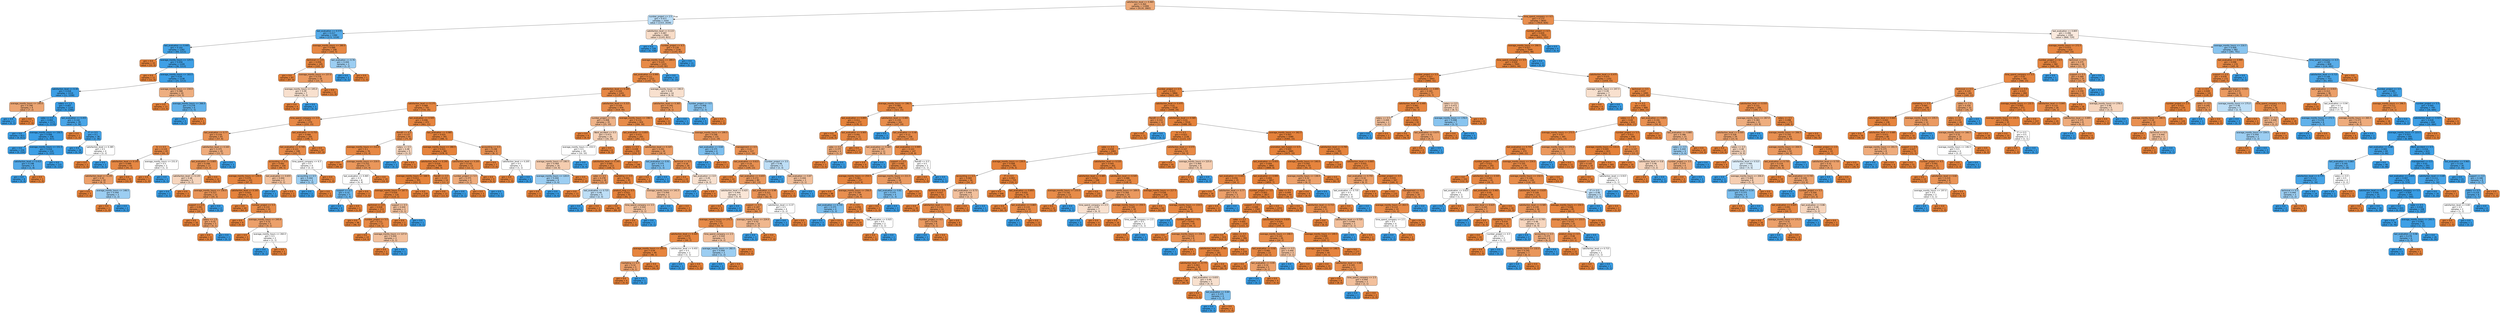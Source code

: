 digraph Tree {
node [shape=box, style="filled, rounded", color="black", fontname=helvetica] ;
edge [fontname=helvetica] ;
0 [label="satisfaction_level <= 0.465\ngini = 0.364\nsamples = 11999\nvalue = [9134, 2865]", fillcolor="#eda977"] ;
1 [label="number_project <= 2.5\ngini = 0.477\nsamples = 3354\nvalue = [1315, 2039]", fillcolor="#b9dcf6"] ;
0 -> 1 [labeldistance=2.5, labelangle=45, headlabel="True"] ;
2 [label="last_evaluation <= 0.575\ngini = 0.217\nsamples = 1390\nvalue = [172, 1218]", fillcolor="#55abe9"] ;
1 -> 2 ;
3 [label="last_evaluation <= 0.445\ngini = 0.102\nsamples = 1282\nvalue = [69, 1213]", fillcolor="#44a3e6"] ;
2 -> 3 ;
4 [label="gini = 0.0\nsamples = 33\nvalue = [33, 0]", fillcolor="#e58139"] ;
3 -> 4 ;
5 [label="average_montly_hours <= 125.5\ngini = 0.056\nsamples = 1249\nvalue = [36, 1213]", fillcolor="#3fa0e6"] ;
3 -> 5 ;
6 [label="gini = 0.0\nsamples = 11\nvalue = [11, 0]", fillcolor="#e58139"] ;
5 -> 6 ;
7 [label="average_montly_hours <= 163.5\ngini = 0.04\nsamples = 1238\nvalue = [25, 1213]", fillcolor="#3d9fe6"] ;
5 -> 7 ;
8 [label="satisfaction_level <= 0.34\ngini = 0.018\nsamples = 1219\nvalue = [11, 1208]", fillcolor="#3b9ee5"] ;
7 -> 8 ;
9 [label="average_montly_hours <= 140.0\ngini = 0.346\nsamples = 9\nvalue = [7, 2]", fillcolor="#eca572"] ;
8 -> 9 ;
10 [label="gini = 0.0\nsamples = 2\nvalue = [0, 2]", fillcolor="#399de5"] ;
9 -> 10 ;
11 [label="gini = 0.0\nsamples = 7\nvalue = [7, 0]", fillcolor="#e58139"] ;
9 -> 11 ;
12 [label="salary <= 1.5\ngini = 0.007\nsamples = 1210\nvalue = [4, 1206]", fillcolor="#3a9de5"] ;
8 -> 12 ;
13 [label="sales <= 0.5\ngini = 0.002\nsamples = 1171\nvalue = [1, 1170]", fillcolor="#399de5"] ;
12 -> 13 ;
14 [label="gini = 0.0\nsamples = 813\nvalue = [0, 813]", fillcolor="#399de5"] ;
13 -> 14 ;
15 [label="average_montly_hours <= 150.5\ngini = 0.006\nsamples = 358\nvalue = [1, 357]", fillcolor="#3a9de5"] ;
13 -> 15 ;
16 [label="gini = 0.0\nsamples = 234\nvalue = [0, 234]", fillcolor="#399de5"] ;
15 -> 16 ;
17 [label="average_montly_hours <= 151.5\ngini = 0.016\nsamples = 124\nvalue = [1, 123]", fillcolor="#3b9ee5"] ;
15 -> 17 ;
18 [label="satisfaction_level <= 0.415\ngini = 0.198\nsamples = 9\nvalue = [1, 8]", fillcolor="#52a9e8"] ;
17 -> 18 ;
19 [label="gini = 0.0\nsamples = 8\nvalue = [0, 8]", fillcolor="#399de5"] ;
18 -> 19 ;
20 [label="gini = 0.0\nsamples = 1\nvalue = [1, 0]", fillcolor="#e58139"] ;
18 -> 20 ;
21 [label="gini = 0.0\nsamples = 115\nvalue = [0, 115]", fillcolor="#399de5"] ;
17 -> 21 ;
22 [label="last_evaluation <= 0.455\ngini = 0.142\nsamples = 39\nvalue = [3, 36]", fillcolor="#49a5e7"] ;
12 -> 22 ;
23 [label="gini = 0.0\nsamples = 1\nvalue = [1, 0]", fillcolor="#e58139"] ;
22 -> 23 ;
24 [label="IT <= 0.5\ngini = 0.1\nsamples = 38\nvalue = [2, 36]", fillcolor="#44a2e6"] ;
22 -> 24 ;
25 [label="gini = 0.0\nsamples = 34\nvalue = [0, 34]", fillcolor="#399de5"] ;
24 -> 25 ;
26 [label="satisfaction_level <= 0.385\ngini = 0.5\nsamples = 4\nvalue = [2, 2]", fillcolor="#ffffff"] ;
24 -> 26 ;
27 [label="gini = 0.0\nsamples = 2\nvalue = [2, 0]", fillcolor="#e58139"] ;
26 -> 27 ;
28 [label="gini = 0.0\nsamples = 2\nvalue = [0, 2]", fillcolor="#399de5"] ;
26 -> 28 ;
29 [label="average_montly_hours <= 234.0\ngini = 0.388\nsamples = 19\nvalue = [14, 5]", fillcolor="#eeae80"] ;
7 -> 29 ;
30 [label="gini = 0.0\nsamples = 13\nvalue = [13, 0]", fillcolor="#e58139"] ;
29 -> 30 ;
31 [label="average_montly_hours <= 266.0\ngini = 0.278\nsamples = 6\nvalue = [1, 5]", fillcolor="#61b1ea"] ;
29 -> 31 ;
32 [label="gini = 0.0\nsamples = 5\nvalue = [0, 5]", fillcolor="#399de5"] ;
31 -> 32 ;
33 [label="gini = 0.0\nsamples = 1\nvalue = [1, 0]", fillcolor="#e58139"] ;
31 -> 33 ;
34 [label="average_montly_hours <= 280.0\ngini = 0.088\nsamples = 108\nvalue = [103, 5]", fillcolor="#e68743"] ;
2 -> 34 ;
35 [label="technical <= 0.5\ngini = 0.056\nsamples = 105\nvalue = [102, 3]", fillcolor="#e6853f"] ;
34 -> 35 ;
36 [label="gini = 0.0\nsamples = 87\nvalue = [87, 0]", fillcolor="#e58139"] ;
35 -> 36 ;
37 [label="average_montly_hours <= 157.0\ngini = 0.278\nsamples = 18\nvalue = [15, 3]", fillcolor="#ea9a61"] ;
35 -> 37 ;
38 [label="average_montly_hours <= 145.0\ngini = 0.49\nsamples = 7\nvalue = [4, 3]", fillcolor="#f8e0ce"] ;
37 -> 38 ;
39 [label="gini = 0.0\nsamples = 4\nvalue = [4, 0]", fillcolor="#e58139"] ;
38 -> 39 ;
40 [label="gini = 0.0\nsamples = 3\nvalue = [0, 3]", fillcolor="#399de5"] ;
38 -> 40 ;
41 [label="gini = 0.0\nsamples = 11\nvalue = [11, 0]", fillcolor="#e58139"] ;
37 -> 41 ;
42 [label="last_evaluation <= 0.76\ngini = 0.444\nsamples = 3\nvalue = [1, 2]", fillcolor="#9ccef2"] ;
34 -> 42 ;
43 [label="gini = 0.0\nsamples = 2\nvalue = [0, 2]", fillcolor="#399de5"] ;
42 -> 43 ;
44 [label="gini = 0.0\nsamples = 1\nvalue = [1, 0]", fillcolor="#e58139"] ;
42 -> 44 ;
45 [label="satisfaction_level <= 0.115\ngini = 0.487\nsamples = 1964\nvalue = [1143, 821]", fillcolor="#f8dcc7"] ;
1 -> 45 ;
46 [label="gini = 0.0\nsamples = 728\nvalue = [0, 728]", fillcolor="#399de5"] ;
45 -> 46 ;
47 [label="number_project <= 6.5\ngini = 0.139\nsamples = 1236\nvalue = [1143, 93]", fillcolor="#e78b49"] ;
45 -> 47 ;
48 [label="average_montly_hours <= 289.0\ngini = 0.125\nsamples = 1225\nvalue = [1143, 82]", fillcolor="#e78a47"] ;
47 -> 48 ;
49 [label="last_evaluation <= 0.995\ngini = 0.111\nsamples = 1215\nvalue = [1143, 72]", fillcolor="#e78945"] ;
48 -> 49 ;
50 [label="satisfaction_level <= 0.305\ngini = 0.104\nsamples = 1201\nvalue = [1135, 66]", fillcolor="#e78845"] ;
49 -> 50 ;
51 [label="satisfaction_level <= 0.175\ngini = 0.068\nsamples = 742\nvalue = [716, 26]", fillcolor="#e68640"] ;
50 -> 51 ;
52 [label="time_spend_company <= 3.5\ngini = 0.105\nsamples = 270\nvalue = [255, 15]", fillcolor="#e78845"] ;
51 -> 52 ;
53 [label="last_evaluation <= 0.77\ngini = 0.216\nsamples = 65\nvalue = [57, 8]", fillcolor="#e99355"] ;
52 -> 53 ;
54 [label="hr <= 0.5\ngini = 0.124\nsamples = 45\nvalue = [42, 3]", fillcolor="#e78a47"] ;
53 -> 54 ;
55 [label="satisfaction_level <= 0.145\ngini = 0.089\nsamples = 43\nvalue = [41, 2]", fillcolor="#e68743"] ;
54 -> 55 ;
56 [label="satisfaction_level <= 0.135\ngini = 0.32\nsamples = 10\nvalue = [8, 2]", fillcolor="#eca06a"] ;
55 -> 56 ;
57 [label="gini = 0.0\nsamples = 7\nvalue = [7, 0]", fillcolor="#e58139"] ;
56 -> 57 ;
58 [label="average_montly_hours <= 148.5\ngini = 0.444\nsamples = 3\nvalue = [1, 2]", fillcolor="#9ccef2"] ;
56 -> 58 ;
59 [label="gini = 0.0\nsamples = 1\nvalue = [1, 0]", fillcolor="#e58139"] ;
58 -> 59 ;
60 [label="gini = 0.0\nsamples = 2\nvalue = [0, 2]", fillcolor="#399de5"] ;
58 -> 60 ;
61 [label="gini = 0.0\nsamples = 33\nvalue = [33, 0]", fillcolor="#e58139"] ;
55 -> 61 ;
62 [label="average_montly_hours <= 231.0\ngini = 0.5\nsamples = 2\nvalue = [1, 1]", fillcolor="#ffffff"] ;
54 -> 62 ;
63 [label="gini = 0.0\nsamples = 1\nvalue = [1, 0]", fillcolor="#e58139"] ;
62 -> 63 ;
64 [label="gini = 0.0\nsamples = 1\nvalue = [0, 1]", fillcolor="#399de5"] ;
62 -> 64 ;
65 [label="satisfaction_level <= 0.165\ngini = 0.375\nsamples = 20\nvalue = [15, 5]", fillcolor="#eeab7b"] ;
53 -> 65 ;
66 [label="last_evaluation <= 0.805\ngini = 0.208\nsamples = 17\nvalue = [15, 2]", fillcolor="#e89253"] ;
65 -> 66 ;
67 [label="satisfaction_level <= 0.135\ngini = 0.48\nsamples = 5\nvalue = [3, 2]", fillcolor="#f6d5bd"] ;
66 -> 67 ;
68 [label="gini = 0.0\nsamples = 2\nvalue = [0, 2]", fillcolor="#399de5"] ;
67 -> 68 ;
69 [label="gini = 0.0\nsamples = 3\nvalue = [3, 0]", fillcolor="#e58139"] ;
67 -> 69 ;
70 [label="gini = 0.0\nsamples = 12\nvalue = [12, 0]", fillcolor="#e58139"] ;
66 -> 70 ;
71 [label="gini = 0.0\nsamples = 3\nvalue = [0, 3]", fillcolor="#399de5"] ;
65 -> 71 ;
72 [label="last_evaluation <= 0.755\ngini = 0.066\nsamples = 205\nvalue = [198, 7]", fillcolor="#e68540"] ;
52 -> 72 ;
73 [label="last_evaluation <= 0.745\ngini = 0.121\nsamples = 108\nvalue = [101, 7]", fillcolor="#e78a47"] ;
72 -> 73 ;
74 [label="accounting <= 0.5\ngini = 0.092\nsamples = 104\nvalue = [99, 5]", fillcolor="#e68743"] ;
73 -> 74 ;
75 [label="average_montly_hours <= 159.0\ngini = 0.076\nsamples = 101\nvalue = [97, 4]", fillcolor="#e68641"] ;
74 -> 75 ;
76 [label="average_montly_hours <= 156.0\ngini = 0.227\nsamples = 23\nvalue = [20, 3]", fillcolor="#e99457"] ;
75 -> 76 ;
77 [label="support <= 0.5\ngini = 0.091\nsamples = 21\nvalue = [20, 1]", fillcolor="#e68743"] ;
76 -> 77 ;
78 [label="gini = 0.0\nsamples = 16\nvalue = [16, 0]", fillcolor="#e58139"] ;
77 -> 78 ;
79 [label="salary <= 1.5\ngini = 0.32\nsamples = 5\nvalue = [4, 1]", fillcolor="#eca06a"] ;
77 -> 79 ;
80 [label="gini = 0.0\nsamples = 4\nvalue = [4, 0]", fillcolor="#e58139"] ;
79 -> 80 ;
81 [label="gini = 0.0\nsamples = 1\nvalue = [0, 1]", fillcolor="#399de5"] ;
79 -> 81 ;
82 [label="gini = 0.0\nsamples = 2\nvalue = [0, 2]", fillcolor="#399de5"] ;
76 -> 82 ;
83 [label="satisfaction_level <= 0.165\ngini = 0.025\nsamples = 78\nvalue = [77, 1]", fillcolor="#e5833c"] ;
75 -> 83 ;
84 [label="gini = 0.0\nsamples = 64\nvalue = [64, 0]", fillcolor="#e58139"] ;
83 -> 84 ;
85 [label="number_project <= 5.5\ngini = 0.133\nsamples = 14\nvalue = [13, 1]", fillcolor="#e78b48"] ;
83 -> 85 ;
86 [label="gini = 0.0\nsamples = 9\nvalue = [9, 0]", fillcolor="#e58139"] ;
85 -> 86 ;
87 [label="average_montly_hours <= 245.0\ngini = 0.32\nsamples = 5\nvalue = [4, 1]", fillcolor="#eca06a"] ;
85 -> 87 ;
88 [label="gini = 0.0\nsamples = 3\nvalue = [3, 0]", fillcolor="#e58139"] ;
87 -> 88 ;
89 [label="average_montly_hours <= 260.0\ngini = 0.5\nsamples = 2\nvalue = [1, 1]", fillcolor="#ffffff"] ;
87 -> 89 ;
90 [label="gini = 0.0\nsamples = 1\nvalue = [0, 1]", fillcolor="#399de5"] ;
89 -> 90 ;
91 [label="gini = 0.0\nsamples = 1\nvalue = [1, 0]", fillcolor="#e58139"] ;
89 -> 91 ;
92 [label="last_evaluation <= 0.655\ngini = 0.444\nsamples = 3\nvalue = [2, 1]", fillcolor="#f2c09c"] ;
74 -> 92 ;
93 [label="gini = 0.0\nsamples = 1\nvalue = [0, 1]", fillcolor="#399de5"] ;
92 -> 93 ;
94 [label="gini = 0.0\nsamples = 2\nvalue = [2, 0]", fillcolor="#e58139"] ;
92 -> 94 ;
95 [label="time_spend_company <= 6.5\ngini = 0.5\nsamples = 4\nvalue = [2, 2]", fillcolor="#ffffff"] ;
73 -> 95 ;
96 [label="accounting <= 0.5\ngini = 0.444\nsamples = 3\nvalue = [1, 2]", fillcolor="#9ccef2"] ;
95 -> 96 ;
97 [label="gini = 0.0\nsamples = 2\nvalue = [0, 2]", fillcolor="#399de5"] ;
96 -> 97 ;
98 [label="gini = 0.0\nsamples = 1\nvalue = [1, 0]", fillcolor="#e58139"] ;
96 -> 98 ;
99 [label="gini = 0.0\nsamples = 1\nvalue = [1, 0]", fillcolor="#e58139"] ;
95 -> 99 ;
100 [label="gini = 0.0\nsamples = 97\nvalue = [97, 0]", fillcolor="#e58139"] ;
72 -> 100 ;
101 [label="last_evaluation <= 0.505\ngini = 0.046\nsamples = 472\nvalue = [461, 11]", fillcolor="#e6843e"] ;
51 -> 101 ;
102 [label="RandD <= 0.5\ngini = 0.137\nsamples = 81\nvalue = [75, 6]", fillcolor="#e78b49"] ;
101 -> 102 ;
103 [label="average_montly_hours <= 212.0\ngini = 0.1\nsamples = 76\nvalue = [72, 4]", fillcolor="#e68844"] ;
102 -> 103 ;
104 [label="gini = 0.0\nsamples = 49\nvalue = [49, 0]", fillcolor="#e58139"] ;
103 -> 104 ;
105 [label="average_montly_hours <= 219.5\ngini = 0.252\nsamples = 27\nvalue = [23, 4]", fillcolor="#ea975b"] ;
103 -> 105 ;
106 [label="last_evaluation <= 0.465\ngini = 0.5\nsamples = 8\nvalue = [4, 4]", fillcolor="#ffffff"] ;
105 -> 106 ;
107 [label="support <= 0.5\ngini = 0.32\nsamples = 5\nvalue = [1, 4]", fillcolor="#6ab6ec"] ;
106 -> 107 ;
108 [label="gini = 0.0\nsamples = 4\nvalue = [0, 4]", fillcolor="#399de5"] ;
107 -> 108 ;
109 [label="gini = 0.0\nsamples = 1\nvalue = [1, 0]", fillcolor="#e58139"] ;
107 -> 109 ;
110 [label="gini = 0.0\nsamples = 3\nvalue = [3, 0]", fillcolor="#e58139"] ;
106 -> 110 ;
111 [label="gini = 0.0\nsamples = 19\nvalue = [19, 0]", fillcolor="#e58139"] ;
105 -> 111 ;
112 [label="salary <= 0.5\ngini = 0.48\nsamples = 5\nvalue = [3, 2]", fillcolor="#f6d5bd"] ;
102 -> 112 ;
113 [label="gini = 0.0\nsamples = 2\nvalue = [0, 2]", fillcolor="#399de5"] ;
112 -> 113 ;
114 [label="gini = 0.0\nsamples = 3\nvalue = [3, 0]", fillcolor="#e58139"] ;
112 -> 114 ;
115 [label="last_evaluation <= 0.985\ngini = 0.025\nsamples = 391\nvalue = [386, 5]", fillcolor="#e5833c"] ;
101 -> 115 ;
116 [label="average_montly_hours <= 280.5\ngini = 0.021\nsamples = 382\nvalue = [378, 4]", fillcolor="#e5823b"] ;
115 -> 116 ;
117 [label="satisfaction_level <= 0.295\ngini = 0.016\nsamples = 369\nvalue = [366, 3]", fillcolor="#e5823b"] ;
116 -> 117 ;
118 [label="average_montly_hours <= 168.5\ngini = 0.011\nsamples = 355\nvalue = [353, 2]", fillcolor="#e5823a"] ;
117 -> 118 ;
119 [label="average_montly_hours <= 167.5\ngini = 0.034\nsamples = 116\nvalue = [114, 2]", fillcolor="#e5833c"] ;
118 -> 119 ;
120 [label="technical <= 0.5\ngini = 0.018\nsamples = 113\nvalue = [112, 1]", fillcolor="#e5823b"] ;
119 -> 120 ;
121 [label="gini = 0.0\nsamples = 96\nvalue = [96, 0]", fillcolor="#e58139"] ;
120 -> 121 ;
122 [label="number_project <= 5.5\ngini = 0.111\nsamples = 17\nvalue = [16, 1]", fillcolor="#e78945"] ;
120 -> 122 ;
123 [label="gini = 0.0\nsamples = 14\nvalue = [14, 0]", fillcolor="#e58139"] ;
122 -> 123 ;
124 [label="average_montly_hours <= 127.0\ngini = 0.444\nsamples = 3\nvalue = [2, 1]", fillcolor="#f2c09c"] ;
122 -> 124 ;
125 [label="gini = 0.0\nsamples = 2\nvalue = [2, 0]", fillcolor="#e58139"] ;
124 -> 125 ;
126 [label="gini = 0.0\nsamples = 1\nvalue = [0, 1]", fillcolor="#399de5"] ;
124 -> 126 ;
127 [label="support <= 0.5\ngini = 0.444\nsamples = 3\nvalue = [2, 1]", fillcolor="#f2c09c"] ;
119 -> 127 ;
128 [label="gini = 0.0\nsamples = 2\nvalue = [2, 0]", fillcolor="#e58139"] ;
127 -> 128 ;
129 [label="gini = 0.0\nsamples = 1\nvalue = [0, 1]", fillcolor="#399de5"] ;
127 -> 129 ;
130 [label="gini = 0.0\nsamples = 239\nvalue = [239, 0]", fillcolor="#e58139"] ;
118 -> 130 ;
131 [label="RandD <= 0.5\ngini = 0.133\nsamples = 14\nvalue = [13, 1]", fillcolor="#e78b48"] ;
117 -> 131 ;
132 [label="gini = 0.0\nsamples = 13\nvalue = [13, 0]", fillcolor="#e58139"] ;
131 -> 132 ;
133 [label="gini = 0.0\nsamples = 1\nvalue = [0, 1]", fillcolor="#399de5"] ;
131 -> 133 ;
134 [label="satisfaction_level <= 0.205\ngini = 0.142\nsamples = 13\nvalue = [12, 1]", fillcolor="#e78c49"] ;
116 -> 134 ;
135 [label="number_project <= 5.5\ngini = 0.375\nsamples = 4\nvalue = [3, 1]", fillcolor="#eeab7b"] ;
134 -> 135 ;
136 [label="gini = 0.0\nsamples = 3\nvalue = [3, 0]", fillcolor="#e58139"] ;
135 -> 136 ;
137 [label="gini = 0.0\nsamples = 1\nvalue = [0, 1]", fillcolor="#399de5"] ;
135 -> 137 ;
138 [label="gini = 0.0\nsamples = 9\nvalue = [9, 0]", fillcolor="#e58139"] ;
134 -> 138 ;
139 [label="accounting <= 0.5\ngini = 0.198\nsamples = 9\nvalue = [8, 1]", fillcolor="#e89152"] ;
115 -> 139 ;
140 [label="gini = 0.0\nsamples = 7\nvalue = [7, 0]", fillcolor="#e58139"] ;
139 -> 140 ;
141 [label="satisfaction_level <= 0.205\ngini = 0.5\nsamples = 2\nvalue = [1, 1]", fillcolor="#ffffff"] ;
139 -> 141 ;
142 [label="gini = 0.0\nsamples = 1\nvalue = [1, 0]", fillcolor="#e58139"] ;
141 -> 142 ;
143 [label="gini = 0.0\nsamples = 1\nvalue = [0, 1]", fillcolor="#399de5"] ;
141 -> 143 ;
144 [label="satisfaction_level <= 0.315\ngini = 0.159\nsamples = 459\nvalue = [419, 40]", fillcolor="#e78d4c"] ;
50 -> 144 ;
145 [label="number_project <= 3.5\ngini = 0.408\nsamples = 35\nvalue = [25, 10]", fillcolor="#efb388"] ;
144 -> 145 ;
146 [label="gini = 0.0\nsamples = 9\nvalue = [9, 0]", fillcolor="#e58139"] ;
145 -> 146 ;
147 [label="Work_accident <= 0.5\ngini = 0.473\nsamples = 26\nvalue = [16, 10]", fillcolor="#f5d0b5"] ;
145 -> 147 ;
148 [label="average_montly_hours <= 233.5\ngini = 0.5\nsamples = 20\nvalue = [10, 10]", fillcolor="#ffffff"] ;
147 -> 148 ;
149 [label="average_montly_hours <= 190.5\ngini = 0.469\nsamples = 16\nvalue = [10, 6]", fillcolor="#f5cdb0"] ;
148 -> 149 ;
150 [label="average_montly_hours <= 120.0\ngini = 0.444\nsamples = 9\nvalue = [3, 6]", fillcolor="#9ccef2"] ;
149 -> 150 ;
151 [label="gini = 0.0\nsamples = 3\nvalue = [3, 0]", fillcolor="#e58139"] ;
150 -> 151 ;
152 [label="gini = 0.0\nsamples = 6\nvalue = [0, 6]", fillcolor="#399de5"] ;
150 -> 152 ;
153 [label="gini = 0.0\nsamples = 7\nvalue = [7, 0]", fillcolor="#e58139"] ;
149 -> 153 ;
154 [label="gini = 0.0\nsamples = 4\nvalue = [0, 4]", fillcolor="#399de5"] ;
148 -> 154 ;
155 [label="gini = 0.0\nsamples = 6\nvalue = [6, 0]", fillcolor="#e58139"] ;
147 -> 155 ;
156 [label="average_montly_hours <= 198.5\ngini = 0.131\nsamples = 424\nvalue = [394, 30]", fillcolor="#e78b48"] ;
144 -> 156 ;
157 [label="last_evaluation <= 0.855\ngini = 0.072\nsamples = 293\nvalue = [282, 11]", fillcolor="#e68641"] ;
156 -> 157 ;
158 [label="salary <= 0.5\ngini = 0.038\nsamples = 259\nvalue = [254, 5]", fillcolor="#e6833d"] ;
157 -> 158 ;
159 [label="satisfaction_level <= 0.345\ngini = 0.085\nsamples = 113\nvalue = [108, 5]", fillcolor="#e68742"] ;
158 -> 159 ;
160 [label="sales <= 0.5\ngini = 0.278\nsamples = 18\nvalue = [15, 3]", fillcolor="#ea9a61"] ;
159 -> 160 ;
161 [label="gini = 0.0\nsamples = 13\nvalue = [13, 0]", fillcolor="#e58139"] ;
160 -> 161 ;
162 [label="last_evaluation <= 0.725\ngini = 0.48\nsamples = 5\nvalue = [2, 3]", fillcolor="#bddef6"] ;
160 -> 162 ;
163 [label="gini = 0.0\nsamples = 3\nvalue = [0, 3]", fillcolor="#399de5"] ;
162 -> 163 ;
164 [label="gini = 0.0\nsamples = 2\nvalue = [2, 0]", fillcolor="#e58139"] ;
162 -> 164 ;
165 [label="marketing <= 0.5\ngini = 0.041\nsamples = 95\nvalue = [93, 2]", fillcolor="#e6843d"] ;
159 -> 165 ;
166 [label="product_mng <= 0.5\ngini = 0.022\nsamples = 92\nvalue = [91, 1]", fillcolor="#e5823b"] ;
165 -> 166 ;
167 [label="gini = 0.0\nsamples = 89\nvalue = [89, 0]", fillcolor="#e58139"] ;
166 -> 167 ;
168 [label="time_spend_company <= 3.5\ngini = 0.444\nsamples = 3\nvalue = [2, 1]", fillcolor="#f2c09c"] ;
166 -> 168 ;
169 [label="gini = 0.0\nsamples = 2\nvalue = [2, 0]", fillcolor="#e58139"] ;
168 -> 169 ;
170 [label="gini = 0.0\nsamples = 1\nvalue = [0, 1]", fillcolor="#399de5"] ;
168 -> 170 ;
171 [label="average_montly_hours <= 141.5\ngini = 0.444\nsamples = 3\nvalue = [2, 1]", fillcolor="#f2c09c"] ;
165 -> 171 ;
172 [label="gini = 0.0\nsamples = 1\nvalue = [0, 1]", fillcolor="#399de5"] ;
171 -> 172 ;
173 [label="gini = 0.0\nsamples = 2\nvalue = [2, 0]", fillcolor="#e58139"] ;
171 -> 173 ;
174 [label="gini = 0.0\nsamples = 146\nvalue = [146, 0]", fillcolor="#e58139"] ;
158 -> 174 ;
175 [label="satisfaction_level <= 0.325\ngini = 0.291\nsamples = 34\nvalue = [28, 6]", fillcolor="#eb9c63"] ;
157 -> 175 ;
176 [label="last_evaluation <= 0.91\ngini = 0.375\nsamples = 4\nvalue = [1, 3]", fillcolor="#7bbeee"] ;
175 -> 176 ;
177 [label="gini = 0.0\nsamples = 1\nvalue = [1, 0]", fillcolor="#e58139"] ;
176 -> 177 ;
178 [label="gini = 0.0\nsamples = 3\nvalue = [0, 3]", fillcolor="#399de5"] ;
176 -> 178 ;
179 [label="technical <= 0.5\ngini = 0.18\nsamples = 30\nvalue = [27, 3]", fillcolor="#e88f4f"] ;
175 -> 179 ;
180 [label="gini = 0.0\nsamples = 23\nvalue = [23, 0]", fillcolor="#e58139"] ;
179 -> 180 ;
181 [label="last_evaluation <= 0.9\ngini = 0.49\nsamples = 7\nvalue = [4, 3]", fillcolor="#f8e0ce"] ;
179 -> 181 ;
182 [label="gini = 0.0\nsamples = 3\nvalue = [0, 3]", fillcolor="#399de5"] ;
181 -> 182 ;
183 [label="gini = 0.0\nsamples = 4\nvalue = [4, 0]", fillcolor="#e58139"] ;
181 -> 183 ;
184 [label="average_montly_hours <= 199.5\ngini = 0.248\nsamples = 131\nvalue = [112, 19]", fillcolor="#e9965b"] ;
156 -> 184 ;
185 [label="last_evaluation <= 0.64\ngini = 0.375\nsamples = 4\nvalue = [1, 3]", fillcolor="#7bbeee"] ;
184 -> 185 ;
186 [label="gini = 0.0\nsamples = 3\nvalue = [0, 3]", fillcolor="#399de5"] ;
185 -> 186 ;
187 [label="gini = 0.0\nsamples = 1\nvalue = [1, 0]", fillcolor="#e58139"] ;
185 -> 187 ;
188 [label="management <= 0.5\ngini = 0.22\nsamples = 127\nvalue = [111, 16]", fillcolor="#e99356"] ;
184 -> 188 ;
189 [label="last_evaluation <= 0.615\ngini = 0.19\nsamples = 122\nvalue = [109, 13]", fillcolor="#e89051"] ;
188 -> 189 ;
190 [label="gini = 0.0\nsamples = 42\nvalue = [42, 0]", fillcolor="#e58139"] ;
189 -> 190 ;
191 [label="last_evaluation <= 0.655\ngini = 0.272\nsamples = 80\nvalue = [67, 13]", fillcolor="#ea995f"] ;
189 -> 191 ;
192 [label="satisfaction_level <= 0.425\ngini = 0.494\nsamples = 9\nvalue = [5, 4]", fillcolor="#fae6d7"] ;
191 -> 192 ;
193 [label="gini = 0.0\nsamples = 5\nvalue = [5, 0]", fillcolor="#e58139"] ;
192 -> 193 ;
194 [label="gini = 0.0\nsamples = 4\nvalue = [0, 4]", fillcolor="#399de5"] ;
192 -> 194 ;
195 [label="last_evaluation <= 0.98\ngini = 0.221\nsamples = 71\nvalue = [62, 9]", fillcolor="#e99356"] ;
191 -> 195 ;
196 [label="support <= 0.5\ngini = 0.187\nsamples = 67\nvalue = [60, 7]", fillcolor="#e89050"] ;
195 -> 196 ;
197 [label="average_montly_hours <= 275.5\ngini = 0.131\nsamples = 57\nvalue = [53, 4]", fillcolor="#e78b48"] ;
196 -> 197 ;
198 [label="satisfaction_level <= 0.445\ngini = 0.075\nsamples = 51\nvalue = [49, 2]", fillcolor="#e68641"] ;
197 -> 198 ;
199 [label="average_montly_hours <= 205.5\ngini = 0.04\nsamples = 49\nvalue = [48, 1]", fillcolor="#e6843d"] ;
198 -> 199 ;
200 [label="marketing <= 0.5\ngini = 0.32\nsamples = 5\nvalue = [4, 1]", fillcolor="#eca06a"] ;
199 -> 200 ;
201 [label="gini = 0.0\nsamples = 4\nvalue = [4, 0]", fillcolor="#e58139"] ;
200 -> 201 ;
202 [label="gini = 0.0\nsamples = 1\nvalue = [0, 1]", fillcolor="#399de5"] ;
200 -> 202 ;
203 [label="gini = 0.0\nsamples = 44\nvalue = [44, 0]", fillcolor="#e58139"] ;
199 -> 203 ;
204 [label="satisfaction_level <= 0.455\ngini = 0.5\nsamples = 2\nvalue = [1, 1]", fillcolor="#ffffff"] ;
198 -> 204 ;
205 [label="gini = 0.0\nsamples = 1\nvalue = [0, 1]", fillcolor="#399de5"] ;
204 -> 205 ;
206 [label="gini = 0.0\nsamples = 1\nvalue = [1, 0]", fillcolor="#e58139"] ;
204 -> 206 ;
207 [label="time_spend_company <= 2.5\ngini = 0.444\nsamples = 6\nvalue = [4, 2]", fillcolor="#f2c09c"] ;
197 -> 207 ;
208 [label="average_montly_hours <= 282.0\ngini = 0.444\nsamples = 3\nvalue = [1, 2]", fillcolor="#9ccef2"] ;
207 -> 208 ;
209 [label="gini = 0.0\nsamples = 2\nvalue = [0, 2]", fillcolor="#399de5"] ;
208 -> 209 ;
210 [label="gini = 0.0\nsamples = 1\nvalue = [1, 0]", fillcolor="#e58139"] ;
208 -> 210 ;
211 [label="gini = 0.0\nsamples = 3\nvalue = [3, 0]", fillcolor="#e58139"] ;
207 -> 211 ;
212 [label="average_montly_hours <= 224.0\ngini = 0.42\nsamples = 10\nvalue = [7, 3]", fillcolor="#f0b78e"] ;
196 -> 212 ;
213 [label="gini = 0.0\nsamples = 3\nvalue = [0, 3]", fillcolor="#399de5"] ;
212 -> 213 ;
214 [label="gini = 0.0\nsamples = 7\nvalue = [7, 0]", fillcolor="#e58139"] ;
212 -> 214 ;
215 [label="satisfaction_level <= 0.37\ngini = 0.5\nsamples = 4\nvalue = [2, 2]", fillcolor="#ffffff"] ;
195 -> 215 ;
216 [label="gini = 0.0\nsamples = 2\nvalue = [0, 2]", fillcolor="#399de5"] ;
215 -> 216 ;
217 [label="gini = 0.0\nsamples = 2\nvalue = [2, 0]", fillcolor="#e58139"] ;
215 -> 217 ;
218 [label="number_project <= 3.5\ngini = 0.48\nsamples = 5\nvalue = [2, 3]", fillcolor="#bddef6"] ;
188 -> 218 ;
219 [label="gini = 0.0\nsamples = 2\nvalue = [0, 2]", fillcolor="#399de5"] ;
218 -> 219 ;
220 [label="last_evaluation <= 0.87\ngini = 0.444\nsamples = 3\nvalue = [2, 1]", fillcolor="#f2c09c"] ;
218 -> 220 ;
221 [label="gini = 0.0\nsamples = 2\nvalue = [2, 0]", fillcolor="#e58139"] ;
220 -> 221 ;
222 [label="gini = 0.0\nsamples = 1\nvalue = [0, 1]", fillcolor="#399de5"] ;
220 -> 222 ;
223 [label="average_montly_hours <= 190.0\ngini = 0.49\nsamples = 14\nvalue = [8, 6]", fillcolor="#f8e0ce"] ;
49 -> 223 ;
224 [label="satisfaction_level <= 0.365\ngini = 0.245\nsamples = 7\nvalue = [6, 1]", fillcolor="#e9965a"] ;
223 -> 224 ;
225 [label="gini = 0.0\nsamples = 6\nvalue = [6, 0]", fillcolor="#e58139"] ;
224 -> 225 ;
226 [label="gini = 0.0\nsamples = 1\nvalue = [0, 1]", fillcolor="#399de5"] ;
224 -> 226 ;
227 [label="number_project <= 4.5\ngini = 0.408\nsamples = 7\nvalue = [2, 5]", fillcolor="#88c4ef"] ;
223 -> 227 ;
228 [label="gini = 0.0\nsamples = 5\nvalue = [0, 5]", fillcolor="#399de5"] ;
227 -> 228 ;
229 [label="gini = 0.0\nsamples = 2\nvalue = [2, 0]", fillcolor="#e58139"] ;
227 -> 229 ;
230 [label="gini = 0.0\nsamples = 10\nvalue = [0, 10]", fillcolor="#399de5"] ;
48 -> 230 ;
231 [label="gini = 0.0\nsamples = 11\nvalue = [0, 11]", fillcolor="#399de5"] ;
47 -> 231 ;
232 [label="time_spend_company <= 4.5\ngini = 0.173\nsamples = 8645\nvalue = [7819, 826]", fillcolor="#e88e4e"] ;
0 -> 232 [labeldistance=2.5, labelangle=-45, headlabel="False"] ;
233 [label="number_project <= 6.5\ngini = 0.029\nsamples = 7053\nvalue = [6951, 102]", fillcolor="#e5833c"] ;
232 -> 233 ;
234 [label="average_montly_hours <= 290.5\ngini = 0.027\nsamples = 7049\nvalue = [6951, 98]", fillcolor="#e5833c"] ;
233 -> 234 ;
235 [label="time_spend_company <= 3.5\ngini = 0.026\nsamples = 7045\nvalue = [6951, 94]", fillcolor="#e5833c"] ;
234 -> 235 ;
236 [label="number_project <= 5.5\ngini = 0.017\nsamples = 5943\nvalue = [5892, 51]", fillcolor="#e5823b"] ;
235 -> 236 ;
237 [label="number_project <= 2.5\ngini = 0.015\nsamples = 5866\nvalue = [5822, 44]", fillcolor="#e5823a"] ;
236 -> 237 ;
238 [label="average_montly_hours <= 196.5\ngini = 0.085\nsamples = 338\nvalue = [323, 15]", fillcolor="#e68742"] ;
237 -> 238 ;
239 [label="last_evaluation <= 0.895\ngini = 0.011\nsamples = 177\nvalue = [176, 1]", fillcolor="#e5823a"] ;
238 -> 239 ;
240 [label="gini = 0.0\nsamples = 156\nvalue = [156, 0]", fillcolor="#e58139"] ;
239 -> 240 ;
241 [label="last_evaluation <= 0.905\ngini = 0.091\nsamples = 21\nvalue = [20, 1]", fillcolor="#e68743"] ;
239 -> 241 ;
242 [label="sales <= 0.5\ngini = 0.375\nsamples = 4\nvalue = [3, 1]", fillcolor="#eeab7b"] ;
241 -> 242 ;
243 [label="gini = 0.0\nsamples = 3\nvalue = [3, 0]", fillcolor="#e58139"] ;
242 -> 243 ;
244 [label="gini = 0.0\nsamples = 1\nvalue = [0, 1]", fillcolor="#399de5"] ;
242 -> 244 ;
245 [label="gini = 0.0\nsamples = 17\nvalue = [17, 0]", fillcolor="#e58139"] ;
241 -> 245 ;
246 [label="satisfaction_level <= 0.485\ngini = 0.159\nsamples = 161\nvalue = [147, 14]", fillcolor="#e78d4c"] ;
238 -> 246 ;
247 [label="gini = 0.0\nsamples = 3\nvalue = [0, 3]", fillcolor="#399de5"] ;
246 -> 247 ;
248 [label="last_evaluation <= 0.48\ngini = 0.13\nsamples = 158\nvalue = [147, 11]", fillcolor="#e78a48"] ;
246 -> 248 ;
249 [label="last_evaluation <= 0.465\ngini = 0.397\nsamples = 11\nvalue = [8, 3]", fillcolor="#efb083"] ;
248 -> 249 ;
250 [label="gini = 0.0\nsamples = 8\nvalue = [8, 0]", fillcolor="#e58139"] ;
249 -> 250 ;
251 [label="gini = 0.0\nsamples = 3\nvalue = [0, 3]", fillcolor="#399de5"] ;
249 -> 251 ;
252 [label="last_evaluation <= 0.995\ngini = 0.103\nsamples = 147\nvalue = [139, 8]", fillcolor="#e68844"] ;
248 -> 252 ;
253 [label="support <= 0.5\ngini = 0.092\nsamples = 145\nvalue = [138, 7]", fillcolor="#e68743"] ;
252 -> 253 ;
254 [label="average_montly_hours <= 254.5\ngini = 0.061\nsamples = 127\nvalue = [123, 4]", fillcolor="#e6853f"] ;
253 -> 254 ;
255 [label="gini = 0.0\nsamples = 88\nvalue = [88, 0]", fillcolor="#e58139"] ;
254 -> 255 ;
256 [label="average_montly_hours <= 256.0\ngini = 0.184\nsamples = 39\nvalue = [35, 4]", fillcolor="#e88f50"] ;
254 -> 256 ;
257 [label="last_evaluation <= 0.735\ngini = 0.375\nsamples = 4\nvalue = [1, 3]", fillcolor="#7bbeee"] ;
256 -> 257 ;
258 [label="gini = 0.0\nsamples = 3\nvalue = [0, 3]", fillcolor="#399de5"] ;
257 -> 258 ;
259 [label="gini = 0.0\nsamples = 1\nvalue = [1, 0]", fillcolor="#e58139"] ;
257 -> 259 ;
260 [label="IT <= 0.5\ngini = 0.056\nsamples = 35\nvalue = [34, 1]", fillcolor="#e6853f"] ;
256 -> 260 ;
261 [label="gini = 0.0\nsamples = 33\nvalue = [33, 0]", fillcolor="#e58139"] ;
260 -> 261 ;
262 [label="last_evaluation <= 0.925\ngini = 0.5\nsamples = 2\nvalue = [1, 1]", fillcolor="#ffffff"] ;
260 -> 262 ;
263 [label="gini = 0.0\nsamples = 1\nvalue = [1, 0]", fillcolor="#e58139"] ;
262 -> 263 ;
264 [label="gini = 0.0\nsamples = 1\nvalue = [0, 1]", fillcolor="#399de5"] ;
262 -> 264 ;
265 [label="average_montly_hours <= 211.5\ngini = 0.278\nsamples = 18\nvalue = [15, 3]", fillcolor="#ea9a61"] ;
253 -> 265 ;
266 [label="last_evaluation <= 0.81\ngini = 0.375\nsamples = 4\nvalue = [1, 3]", fillcolor="#7bbeee"] ;
265 -> 266 ;
267 [label="gini = 0.0\nsamples = 1\nvalue = [1, 0]", fillcolor="#e58139"] ;
266 -> 267 ;
268 [label="gini = 0.0\nsamples = 3\nvalue = [0, 3]", fillcolor="#399de5"] ;
266 -> 268 ;
269 [label="gini = 0.0\nsamples = 14\nvalue = [14, 0]", fillcolor="#e58139"] ;
265 -> 269 ;
270 [label="RandD <= 0.5\ngini = 0.5\nsamples = 2\nvalue = [1, 1]", fillcolor="#ffffff"] ;
252 -> 270 ;
271 [label="gini = 0.0\nsamples = 1\nvalue = [1, 0]", fillcolor="#e58139"] ;
270 -> 271 ;
272 [label="gini = 0.0\nsamples = 1\nvalue = [0, 1]", fillcolor="#399de5"] ;
270 -> 272 ;
273 [label="satisfaction_level <= 0.475\ngini = 0.01\nsamples = 5528\nvalue = [5499, 29]", fillcolor="#e5823a"] ;
237 -> 273 ;
274 [label="RandD <= 0.5\ngini = 0.153\nsamples = 12\nvalue = [11, 1]", fillcolor="#e78c4b"] ;
273 -> 274 ;
275 [label="gini = 0.0\nsamples = 11\nvalue = [11, 0]", fillcolor="#e58139"] ;
274 -> 275 ;
276 [label="gini = 0.0\nsamples = 1\nvalue = [0, 1]", fillcolor="#399de5"] ;
274 -> 276 ;
277 [label="satisfaction_level <= 0.585\ngini = 0.01\nsamples = 5516\nvalue = [5488, 28]", fillcolor="#e5823a"] ;
273 -> 277 ;
278 [label="hr <= 0.5\ngini = 0.023\nsamples = 1136\nvalue = [1123, 13]", fillcolor="#e5823b"] ;
277 -> 278 ;
279 [label="sales <= 0.5\ngini = 0.018\nsamples = 1083\nvalue = [1073, 10]", fillcolor="#e5823b"] ;
278 -> 279 ;
280 [label="average_montly_hours <= 139.0\ngini = 0.008\nsamples = 781\nvalue = [778, 3]", fillcolor="#e5813a"] ;
279 -> 280 ;
281 [label="accounting <= 0.5\ngini = 0.069\nsamples = 56\nvalue = [54, 2]", fillcolor="#e68640"] ;
280 -> 281 ;
282 [label="technical <= 0.5\ngini = 0.037\nsamples = 53\nvalue = [52, 1]", fillcolor="#e6833d"] ;
281 -> 282 ;
283 [label="gini = 0.0\nsamples = 39\nvalue = [39, 0]", fillcolor="#e58139"] ;
282 -> 283 ;
284 [label="satisfaction_level <= 0.515\ngini = 0.133\nsamples = 14\nvalue = [13, 1]", fillcolor="#e78b48"] ;
282 -> 284 ;
285 [label="number_project <= 4.5\ngini = 0.278\nsamples = 6\nvalue = [5, 1]", fillcolor="#ea9a61"] ;
284 -> 285 ;
286 [label="gini = 0.0\nsamples = 1\nvalue = [0, 1]", fillcolor="#399de5"] ;
285 -> 286 ;
287 [label="gini = 0.0\nsamples = 5\nvalue = [5, 0]", fillcolor="#e58139"] ;
285 -> 287 ;
288 [label="gini = 0.0\nsamples = 8\nvalue = [8, 0]", fillcolor="#e58139"] ;
284 -> 288 ;
289 [label="last_evaluation <= 0.73\ngini = 0.444\nsamples = 3\nvalue = [2, 1]", fillcolor="#f2c09c"] ;
281 -> 289 ;
290 [label="gini = 0.0\nsamples = 2\nvalue = [2, 0]", fillcolor="#e58139"] ;
289 -> 290 ;
291 [label="gini = 0.0\nsamples = 1\nvalue = [0, 1]", fillcolor="#399de5"] ;
289 -> 291 ;
292 [label="IT <= 0.5\ngini = 0.003\nsamples = 725\nvalue = [724, 1]", fillcolor="#e58139"] ;
280 -> 292 ;
293 [label="gini = 0.0\nsamples = 646\nvalue = [646, 0]", fillcolor="#e58139"] ;
292 -> 293 ;
294 [label="last_evaluation <= 0.855\ngini = 0.025\nsamples = 79\nvalue = [78, 1]", fillcolor="#e5833c"] ;
292 -> 294 ;
295 [label="gini = 0.0\nsamples = 65\nvalue = [65, 0]", fillcolor="#e58139"] ;
294 -> 295 ;
296 [label="last_evaluation <= 0.865\ngini = 0.133\nsamples = 14\nvalue = [13, 1]", fillcolor="#e78b48"] ;
294 -> 296 ;
297 [label="gini = 0.0\nsamples = 1\nvalue = [0, 1]", fillcolor="#399de5"] ;
296 -> 297 ;
298 [label="gini = 0.0\nsamples = 13\nvalue = [13, 0]", fillcolor="#e58139"] ;
296 -> 298 ;
299 [label="satisfaction_level <= 0.535\ngini = 0.045\nsamples = 302\nvalue = [295, 7]", fillcolor="#e6843e"] ;
279 -> 299 ;
300 [label="satisfaction_level <= 0.485\ngini = 0.012\nsamples = 168\nvalue = [167, 1]", fillcolor="#e5823a"] ;
299 -> 300 ;
301 [label="average_montly_hours <= 233.0\ngini = 0.142\nsamples = 13\nvalue = [12, 1]", fillcolor="#e78c49"] ;
300 -> 301 ;
302 [label="gini = 0.0\nsamples = 12\nvalue = [12, 0]", fillcolor="#e58139"] ;
301 -> 302 ;
303 [label="gini = 0.0\nsamples = 1\nvalue = [0, 1]", fillcolor="#399de5"] ;
301 -> 303 ;
304 [label="gini = 0.0\nsamples = 155\nvalue = [155, 0]", fillcolor="#e58139"] ;
300 -> 304 ;
305 [label="satisfaction_level <= 0.545\ngini = 0.086\nsamples = 134\nvalue = [128, 6]", fillcolor="#e68742"] ;
299 -> 305 ;
306 [label="average_montly_hours <= 169.0\ngini = 0.269\nsamples = 25\nvalue = [21, 4]", fillcolor="#ea995f"] ;
305 -> 306 ;
307 [label="time_spend_company <= 2.5\ngini = 0.49\nsamples = 7\nvalue = [4, 3]", fillcolor="#f8e0ce"] ;
306 -> 307 ;
308 [label="gini = 0.0\nsamples = 3\nvalue = [0, 3]", fillcolor="#399de5"] ;
307 -> 308 ;
309 [label="gini = 0.0\nsamples = 4\nvalue = [4, 0]", fillcolor="#e58139"] ;
307 -> 309 ;
310 [label="average_montly_hours <= 259.5\ngini = 0.105\nsamples = 18\nvalue = [17, 1]", fillcolor="#e78845"] ;
306 -> 310 ;
311 [label="gini = 0.0\nsamples = 16\nvalue = [16, 0]", fillcolor="#e58139"] ;
310 -> 311 ;
312 [label="time_spend_company <= 2.5\ngini = 0.5\nsamples = 2\nvalue = [1, 1]", fillcolor="#ffffff"] ;
310 -> 312 ;
313 [label="gini = 0.0\nsamples = 1\nvalue = [1, 0]", fillcolor="#e58139"] ;
312 -> 313 ;
314 [label="gini = 0.0\nsamples = 1\nvalue = [0, 1]", fillcolor="#399de5"] ;
312 -> 314 ;
315 [label="average_montly_hours <= 217.5\ngini = 0.036\nsamples = 109\nvalue = [107, 2]", fillcolor="#e5833d"] ;
305 -> 315 ;
316 [label="gini = 0.0\nsamples = 63\nvalue = [63, 0]", fillcolor="#e58139"] ;
315 -> 316 ;
317 [label="average_montly_hours <= 219.5\ngini = 0.083\nsamples = 46\nvalue = [44, 2]", fillcolor="#e68742"] ;
315 -> 317 ;
318 [label="gini = 0.0\nsamples = 1\nvalue = [0, 1]", fillcolor="#399de5"] ;
317 -> 318 ;
319 [label="number_project <= 4.5\ngini = 0.043\nsamples = 45\nvalue = [44, 1]", fillcolor="#e6843d"] ;
317 -> 319 ;
320 [label="gini = 0.0\nsamples = 37\nvalue = [37, 0]", fillcolor="#e58139"] ;
319 -> 320 ;
321 [label="average_montly_hours <= 236.5\ngini = 0.219\nsamples = 8\nvalue = [7, 1]", fillcolor="#e99355"] ;
319 -> 321 ;
322 [label="gini = 0.0\nsamples = 1\nvalue = [0, 1]", fillcolor="#399de5"] ;
321 -> 322 ;
323 [label="gini = 0.0\nsamples = 7\nvalue = [7, 0]", fillcolor="#e58139"] ;
321 -> 323 ;
324 [label="satisfaction_level <= 0.575\ngini = 0.107\nsamples = 53\nvalue = [50, 3]", fillcolor="#e78945"] ;
278 -> 324 ;
325 [label="gini = 0.0\nsamples = 45\nvalue = [45, 0]", fillcolor="#e58139"] ;
324 -> 325 ;
326 [label="average_montly_hours <= 225.0\ngini = 0.469\nsamples = 8\nvalue = [5, 3]", fillcolor="#f5cdb0"] ;
324 -> 326 ;
327 [label="gini = 0.0\nsamples = 5\nvalue = [5, 0]", fillcolor="#e58139"] ;
326 -> 327 ;
328 [label="gini = 0.0\nsamples = 3\nvalue = [0, 3]", fillcolor="#399de5"] ;
326 -> 328 ;
329 [label="average_montly_hours <= 262.5\ngini = 0.007\nsamples = 4380\nvalue = [4365, 15]", fillcolor="#e5813a"] ;
277 -> 329 ;
330 [label="promotion_last_5years <= 0.5\ngini = 0.005\nsamples = 3985\nvalue = [3975, 10]", fillcolor="#e58139"] ;
329 -> 330 ;
331 [label="last_evaluation <= 0.455\ngini = 0.004\nsamples = 3892\nvalue = [3884, 8]", fillcolor="#e58139"] ;
330 -> 331 ;
332 [label="last_evaluation <= 0.445\ngini = 0.056\nsamples = 35\nvalue = [34, 1]", fillcolor="#e6853f"] ;
331 -> 332 ;
333 [label="gini = 0.0\nsamples = 30\nvalue = [30, 0]", fillcolor="#e58139"] ;
332 -> 333 ;
334 [label="satisfaction_level <= 0.77\ngini = 0.32\nsamples = 5\nvalue = [4, 1]", fillcolor="#eca06a"] ;
332 -> 334 ;
335 [label="gini = 0.0\nsamples = 4\nvalue = [4, 0]", fillcolor="#e58139"] ;
334 -> 335 ;
336 [label="gini = 0.0\nsamples = 1\nvalue = [0, 1]", fillcolor="#399de5"] ;
334 -> 336 ;
337 [label="last_evaluation <= 0.995\ngini = 0.004\nsamples = 3857\nvalue = [3850, 7]", fillcolor="#e58139"] ;
331 -> 337 ;
338 [label="number_project <= 3.5\ngini = 0.003\nsamples = 3817\nvalue = [3811, 6]", fillcolor="#e58139"] ;
337 -> 338 ;
339 [label="support <= 0.5\ngini = 0.008\nsamples = 1565\nvalue = [1559, 6]", fillcolor="#e5813a"] ;
338 -> 339 ;
340 [label="sales <= 0.5\ngini = 0.005\nsamples = 1318\nvalue = [1315, 3]", fillcolor="#e58139"] ;
339 -> 340 ;
341 [label="gini = 0.0\nsamples = 919\nvalue = [919, 0]", fillcolor="#e58139"] ;
340 -> 341 ;
342 [label="salary <= 0.5\ngini = 0.015\nsamples = 399\nvalue = [396, 3]", fillcolor="#e5823b"] ;
340 -> 342 ;
343 [label="satisfaction_level <= 0.785\ngini = 0.033\nsamples = 181\nvalue = [178, 3]", fillcolor="#e5833c"] ;
342 -> 343 ;
344 [label="satisfaction_level <= 0.775\ngini = 0.063\nsamples = 92\nvalue = [89, 3]", fillcolor="#e68540"] ;
343 -> 344 ;
345 [label="gini = 0.0\nsamples = 85\nvalue = [85, 0]", fillcolor="#e58139"] ;
344 -> 345 ;
346 [label="last_evaluation <= 0.655\ngini = 0.49\nsamples = 7\nvalue = [4, 3]", fillcolor="#f8e0ce"] ;
344 -> 346 ;
347 [label="gini = 0.0\nsamples = 3\nvalue = [3, 0]", fillcolor="#e58139"] ;
346 -> 347 ;
348 [label="last_evaluation <= 0.84\ngini = 0.375\nsamples = 4\nvalue = [1, 3]", fillcolor="#7bbeee"] ;
346 -> 348 ;
349 [label="gini = 0.0\nsamples = 3\nvalue = [0, 3]", fillcolor="#399de5"] ;
348 -> 349 ;
350 [label="gini = 0.0\nsamples = 1\nvalue = [1, 0]", fillcolor="#e58139"] ;
348 -> 350 ;
351 [label="gini = 0.0\nsamples = 89\nvalue = [89, 0]", fillcolor="#e58139"] ;
343 -> 351 ;
352 [label="gini = 0.0\nsamples = 218\nvalue = [218, 0]", fillcolor="#e58139"] ;
342 -> 352 ;
353 [label="satisfaction_level <= 0.635\ngini = 0.024\nsamples = 247\nvalue = [244, 3]", fillcolor="#e5833b"] ;
339 -> 353 ;
354 [label="average_montly_hours <= 248.5\ngini = 0.142\nsamples = 26\nvalue = [24, 2]", fillcolor="#e78c49"] ;
353 -> 354 ;
355 [label="last_evaluation <= 0.92\ngini = 0.083\nsamples = 23\nvalue = [22, 1]", fillcolor="#e68742"] ;
354 -> 355 ;
356 [label="gini = 0.0\nsamples = 18\nvalue = [18, 0]", fillcolor="#e58139"] ;
355 -> 356 ;
357 [label="last_evaluation <= 0.95\ngini = 0.32\nsamples = 5\nvalue = [4, 1]", fillcolor="#eca06a"] ;
355 -> 357 ;
358 [label="gini = 0.0\nsamples = 1\nvalue = [0, 1]", fillcolor="#399de5"] ;
357 -> 358 ;
359 [label="gini = 0.0\nsamples = 4\nvalue = [4, 0]", fillcolor="#e58139"] ;
357 -> 359 ;
360 [label="salary <= 0.5\ngini = 0.444\nsamples = 3\nvalue = [2, 1]", fillcolor="#f2c09c"] ;
354 -> 360 ;
361 [label="gini = 0.0\nsamples = 1\nvalue = [0, 1]", fillcolor="#399de5"] ;
360 -> 361 ;
362 [label="gini = 0.0\nsamples = 2\nvalue = [2, 0]", fillcolor="#e58139"] ;
360 -> 362 ;
363 [label="average_montly_hours <= 149.5\ngini = 0.009\nsamples = 221\nvalue = [220, 1]", fillcolor="#e5823a"] ;
353 -> 363 ;
364 [label="average_montly_hours <= 148.5\ngini = 0.044\nsamples = 44\nvalue = [43, 1]", fillcolor="#e6843e"] ;
363 -> 364 ;
365 [label="gini = 0.0\nsamples = 33\nvalue = [33, 0]", fillcolor="#e58139"] ;
364 -> 365 ;
366 [label="satisfaction_level <= 0.88\ngini = 0.165\nsamples = 11\nvalue = [10, 1]", fillcolor="#e88e4d"] ;
364 -> 366 ;
367 [label="gini = 0.0\nsamples = 8\nvalue = [8, 0]", fillcolor="#e58139"] ;
366 -> 367 ;
368 [label="time_spend_company <= 2.5\ngini = 0.444\nsamples = 3\nvalue = [2, 1]", fillcolor="#f2c09c"] ;
366 -> 368 ;
369 [label="gini = 0.0\nsamples = 1\nvalue = [0, 1]", fillcolor="#399de5"] ;
368 -> 369 ;
370 [label="gini = 0.0\nsamples = 2\nvalue = [2, 0]", fillcolor="#e58139"] ;
368 -> 370 ;
371 [label="gini = 0.0\nsamples = 177\nvalue = [177, 0]", fillcolor="#e58139"] ;
363 -> 371 ;
372 [label="gini = 0.0\nsamples = 2252\nvalue = [2252, 0]", fillcolor="#e58139"] ;
338 -> 372 ;
373 [label="sales <= 0.5\ngini = 0.049\nsamples = 40\nvalue = [39, 1]", fillcolor="#e6843e"] ;
337 -> 373 ;
374 [label="gini = 0.0\nsamples = 29\nvalue = [29, 0]", fillcolor="#e58139"] ;
373 -> 374 ;
375 [label="satisfaction_level <= 0.715\ngini = 0.165\nsamples = 11\nvalue = [10, 1]", fillcolor="#e88e4d"] ;
373 -> 375 ;
376 [label="gini = 0.0\nsamples = 8\nvalue = [8, 0]", fillcolor="#e58139"] ;
375 -> 376 ;
377 [label="satisfaction_level <= 0.725\ngini = 0.444\nsamples = 3\nvalue = [2, 1]", fillcolor="#f2c09c"] ;
375 -> 377 ;
378 [label="gini = 0.0\nsamples = 1\nvalue = [0, 1]", fillcolor="#399de5"] ;
377 -> 378 ;
379 [label="gini = 0.0\nsamples = 2\nvalue = [2, 0]", fillcolor="#e58139"] ;
377 -> 379 ;
380 [label="average_montly_hours <= 140.0\ngini = 0.042\nsamples = 93\nvalue = [91, 2]", fillcolor="#e6843d"] ;
330 -> 380 ;
381 [label="average_montly_hours <= 138.0\ngini = 0.32\nsamples = 10\nvalue = [8, 2]", fillcolor="#eca06a"] ;
380 -> 381 ;
382 [label="gini = 0.0\nsamples = 8\nvalue = [8, 0]", fillcolor="#e58139"] ;
381 -> 382 ;
383 [label="gini = 0.0\nsamples = 2\nvalue = [0, 2]", fillcolor="#399de5"] ;
381 -> 383 ;
384 [label="gini = 0.0\nsamples = 83\nvalue = [83, 0]", fillcolor="#e58139"] ;
380 -> 384 ;
385 [label="satisfaction_level <= 0.795\ngini = 0.025\nsamples = 395\nvalue = [390, 5]", fillcolor="#e5833c"] ;
329 -> 385 ;
386 [label="gini = 0.0\nsamples = 218\nvalue = [218, 0]", fillcolor="#e58139"] ;
385 -> 386 ;
387 [label="satisfaction_level <= 0.805\ngini = 0.055\nsamples = 177\nvalue = [172, 5]", fillcolor="#e6853f"] ;
385 -> 387 ;
388 [label="last_evaluation <= 0.755\ngini = 0.32\nsamples = 10\nvalue = [8, 2]", fillcolor="#eca06a"] ;
387 -> 388 ;
389 [label="last_evaluation <= 0.735\ngini = 0.5\nsamples = 4\nvalue = [2, 2]", fillcolor="#ffffff"] ;
388 -> 389 ;
390 [label="gini = 0.0\nsamples = 2\nvalue = [2, 0]", fillcolor="#e58139"] ;
389 -> 390 ;
391 [label="gini = 0.0\nsamples = 2\nvalue = [0, 2]", fillcolor="#399de5"] ;
389 -> 391 ;
392 [label="gini = 0.0\nsamples = 6\nvalue = [6, 0]", fillcolor="#e58139"] ;
388 -> 392 ;
393 [label="number_project <= 4.5\ngini = 0.035\nsamples = 167\nvalue = [164, 3]", fillcolor="#e5833d"] ;
387 -> 393 ;
394 [label="gini = 0.0\nsamples = 133\nvalue = [133, 0]", fillcolor="#e58139"] ;
393 -> 394 ;
395 [label="management <= 0.5\ngini = 0.161\nsamples = 34\nvalue = [31, 3]", fillcolor="#e88d4c"] ;
393 -> 395 ;
396 [label="average_montly_hours <= 263.5\ngini = 0.114\nsamples = 33\nvalue = [31, 2]", fillcolor="#e78946"] ;
395 -> 396 ;
397 [label="time_spend_company <= 2.5\ngini = 0.5\nsamples = 4\nvalue = [2, 2]", fillcolor="#ffffff"] ;
396 -> 397 ;
398 [label="gini = 0.0\nsamples = 2\nvalue = [0, 2]", fillcolor="#399de5"] ;
397 -> 398 ;
399 [label="gini = 0.0\nsamples = 2\nvalue = [2, 0]", fillcolor="#e58139"] ;
397 -> 399 ;
400 [label="gini = 0.0\nsamples = 29\nvalue = [29, 0]", fillcolor="#e58139"] ;
396 -> 400 ;
401 [label="gini = 0.0\nsamples = 1\nvalue = [0, 1]", fillcolor="#399de5"] ;
395 -> 401 ;
402 [label="last_evaluation <= 0.895\ngini = 0.165\nsamples = 77\nvalue = [70, 7]", fillcolor="#e88e4d"] ;
236 -> 402 ;
403 [label="satisfaction_level <= 0.495\ngini = 0.061\nsamples = 64\nvalue = [62, 2]", fillcolor="#e6853f"] ;
402 -> 403 ;
404 [label="salary <= 0.5\ngini = 0.444\nsamples = 3\nvalue = [2, 1]", fillcolor="#f2c09c"] ;
403 -> 404 ;
405 [label="gini = 0.0\nsamples = 1\nvalue = [0, 1]", fillcolor="#399de5"] ;
404 -> 405 ;
406 [label="gini = 0.0\nsamples = 2\nvalue = [2, 0]", fillcolor="#e58139"] ;
404 -> 406 ;
407 [label="IT <= 0.5\ngini = 0.032\nsamples = 61\nvalue = [60, 1]", fillcolor="#e5833c"] ;
403 -> 407 ;
408 [label="gini = 0.0\nsamples = 56\nvalue = [56, 0]", fillcolor="#e58139"] ;
407 -> 408 ;
409 [label="last_evaluation <= 0.675\ngini = 0.32\nsamples = 5\nvalue = [4, 1]", fillcolor="#eca06a"] ;
407 -> 409 ;
410 [label="gini = 0.0\nsamples = 4\nvalue = [4, 0]", fillcolor="#e58139"] ;
409 -> 410 ;
411 [label="gini = 0.0\nsamples = 1\nvalue = [0, 1]", fillcolor="#399de5"] ;
409 -> 411 ;
412 [label="salary <= 0.5\ngini = 0.473\nsamples = 13\nvalue = [8, 5]", fillcolor="#f5d0b5"] ;
402 -> 412 ;
413 [label="average_montly_hours <= 178.0\ngini = 0.408\nsamples = 7\nvalue = [2, 5]", fillcolor="#88c4ef"] ;
412 -> 413 ;
414 [label="gini = 0.0\nsamples = 2\nvalue = [2, 0]", fillcolor="#e58139"] ;
413 -> 414 ;
415 [label="gini = 0.0\nsamples = 5\nvalue = [0, 5]", fillcolor="#399de5"] ;
413 -> 415 ;
416 [label="gini = 0.0\nsamples = 6\nvalue = [6, 0]", fillcolor="#e58139"] ;
412 -> 416 ;
417 [label="satisfaction_level <= 0.475\ngini = 0.075\nsamples = 1102\nvalue = [1059, 43]", fillcolor="#e68641"] ;
235 -> 417 ;
418 [label="average_montly_hours <= 247.5\ngini = 0.49\nsamples = 7\nvalue = [4, 3]", fillcolor="#f8e0ce"] ;
417 -> 418 ;
419 [label="gini = 0.0\nsamples = 4\nvalue = [4, 0]", fillcolor="#e58139"] ;
418 -> 419 ;
420 [label="gini = 0.0\nsamples = 3\nvalue = [0, 3]", fillcolor="#399de5"] ;
418 -> 420 ;
421 [label="technical <= 0.5\ngini = 0.07\nsamples = 1095\nvalue = [1055, 40]", fillcolor="#e68641"] ;
417 -> 421 ;
422 [label="hr <= 0.5\ngini = 0.05\nsamples = 889\nvalue = [866, 23]", fillcolor="#e6843e"] ;
421 -> 422 ;
423 [label="salary <= 0.5\ngini = 0.04\nsamples = 833\nvalue = [816, 17]", fillcolor="#e6843d"] ;
422 -> 423 ;
424 [label="average_montly_hours <= 273.5\ngini = 0.07\nsamples = 385\nvalue = [371, 14]", fillcolor="#e68640"] ;
423 -> 424 ;
425 [label="last_evaluation <= 0.755\ngini = 0.062\nsamples = 372\nvalue = [360, 12]", fillcolor="#e68540"] ;
424 -> 425 ;
426 [label="number_project <= 4.5\ngini = 0.021\nsamples = 193\nvalue = [191, 2]", fillcolor="#e5823b"] ;
425 -> 426 ;
427 [label="gini = 0.0\nsamples = 152\nvalue = [152, 0]", fillcolor="#e58139"] ;
426 -> 427 ;
428 [label="satisfaction_level <= 0.505\ngini = 0.093\nsamples = 41\nvalue = [39, 2]", fillcolor="#e68743"] ;
426 -> 428 ;
429 [label="last_evaluation <= 0.625\ngini = 0.5\nsamples = 2\nvalue = [1, 1]", fillcolor="#ffffff"] ;
428 -> 429 ;
430 [label="gini = 0.0\nsamples = 1\nvalue = [0, 1]", fillcolor="#399de5"] ;
429 -> 430 ;
431 [label="gini = 0.0\nsamples = 1\nvalue = [1, 0]", fillcolor="#e58139"] ;
429 -> 431 ;
432 [label="last_evaluation <= 0.465\ngini = 0.05\nsamples = 39\nvalue = [38, 1]", fillcolor="#e6843e"] ;
428 -> 432 ;
433 [label="satisfaction_level <= 0.625\ngini = 0.245\nsamples = 7\nvalue = [6, 1]", fillcolor="#e9965a"] ;
432 -> 433 ;
434 [label="gini = 0.0\nsamples = 1\nvalue = [0, 1]", fillcolor="#399de5"] ;
433 -> 434 ;
435 [label="gini = 0.0\nsamples = 6\nvalue = [6, 0]", fillcolor="#e58139"] ;
433 -> 435 ;
436 [label="gini = 0.0\nsamples = 32\nvalue = [32, 0]", fillcolor="#e58139"] ;
432 -> 436 ;
437 [label="average_montly_hours <= 234.0\ngini = 0.105\nsamples = 179\nvalue = [169, 10]", fillcolor="#e78845"] ;
425 -> 437 ;
438 [label="average_montly_hours <= 232.5\ngini = 0.146\nsamples = 126\nvalue = [116, 10]", fillcolor="#e78c4a"] ;
437 -> 438 ;
439 [label="satisfaction_level <= 0.635\ngini = 0.109\nsamples = 121\nvalue = [114, 7]", fillcolor="#e78945"] ;
438 -> 439 ;
440 [label="satisfaction_level <= 0.585\ngini = 0.239\nsamples = 36\nvalue = [31, 5]", fillcolor="#e99559"] ;
439 -> 440 ;
441 [label="marketing <= 0.5\ngini = 0.074\nsamples = 26\nvalue = [25, 1]", fillcolor="#e68641"] ;
440 -> 441 ;
442 [label="gini = 0.0\nsamples = 24\nvalue = [24, 0]", fillcolor="#e58139"] ;
441 -> 442 ;
443 [label="number_project <= 4.5\ngini = 0.5\nsamples = 2\nvalue = [1, 1]", fillcolor="#ffffff"] ;
441 -> 443 ;
444 [label="gini = 0.0\nsamples = 1\nvalue = [1, 0]", fillcolor="#e58139"] ;
443 -> 444 ;
445 [label="gini = 0.0\nsamples = 1\nvalue = [0, 1]", fillcolor="#399de5"] ;
443 -> 445 ;
446 [label="last_evaluation <= 0.795\ngini = 0.48\nsamples = 10\nvalue = [6, 4]", fillcolor="#f6d5bd"] ;
440 -> 446 ;
447 [label="gini = 0.0\nsamples = 2\nvalue = [0, 2]", fillcolor="#399de5"] ;
446 -> 447 ;
448 [label="accounting <= 0.5\ngini = 0.375\nsamples = 8\nvalue = [6, 2]", fillcolor="#eeab7b"] ;
446 -> 448 ;
449 [label="average_montly_hours <= 132.0\ngini = 0.245\nsamples = 7\nvalue = [6, 1]", fillcolor="#e9965a"] ;
448 -> 449 ;
450 [label="gini = 0.0\nsamples = 1\nvalue = [0, 1]", fillcolor="#399de5"] ;
449 -> 450 ;
451 [label="gini = 0.0\nsamples = 6\nvalue = [6, 0]", fillcolor="#e58139"] ;
449 -> 451 ;
452 [label="gini = 0.0\nsamples = 1\nvalue = [0, 1]", fillcolor="#399de5"] ;
448 -> 452 ;
453 [label="average_montly_hours <= 154.5\ngini = 0.046\nsamples = 85\nvalue = [83, 2]", fillcolor="#e6843e"] ;
439 -> 453 ;
454 [label="average_montly_hours <= 153.5\ngini = 0.147\nsamples = 25\nvalue = [23, 2]", fillcolor="#e78c4a"] ;
453 -> 454 ;
455 [label="product_mng <= 0.5\ngini = 0.08\nsamples = 24\nvalue = [23, 1]", fillcolor="#e68642"] ;
454 -> 455 ;
456 [label="gini = 0.0\nsamples = 22\nvalue = [22, 0]", fillcolor="#e58139"] ;
455 -> 456 ;
457 [label="satisfaction_level <= 0.715\ngini = 0.5\nsamples = 2\nvalue = [1, 1]", fillcolor="#ffffff"] ;
455 -> 457 ;
458 [label="gini = 0.0\nsamples = 1\nvalue = [1, 0]", fillcolor="#e58139"] ;
457 -> 458 ;
459 [label="gini = 0.0\nsamples = 1\nvalue = [0, 1]", fillcolor="#399de5"] ;
457 -> 459 ;
460 [label="gini = 0.0\nsamples = 1\nvalue = [0, 1]", fillcolor="#399de5"] ;
454 -> 460 ;
461 [label="gini = 0.0\nsamples = 60\nvalue = [60, 0]", fillcolor="#e58139"] ;
453 -> 461 ;
462 [label="IT <= 0.5\ngini = 0.48\nsamples = 5\nvalue = [2, 3]", fillcolor="#bddef6"] ;
438 -> 462 ;
463 [label="gini = 0.0\nsamples = 3\nvalue = [0, 3]", fillcolor="#399de5"] ;
462 -> 463 ;
464 [label="gini = 0.0\nsamples = 2\nvalue = [2, 0]", fillcolor="#e58139"] ;
462 -> 464 ;
465 [label="gini = 0.0\nsamples = 53\nvalue = [53, 0]", fillcolor="#e58139"] ;
437 -> 465 ;
466 [label="average_montly_hours <= 275.0\ngini = 0.26\nsamples = 13\nvalue = [11, 2]", fillcolor="#ea985d"] ;
424 -> 466 ;
467 [label="gini = 0.0\nsamples = 2\nvalue = [0, 2]", fillcolor="#399de5"] ;
466 -> 467 ;
468 [label="gini = 0.0\nsamples = 11\nvalue = [11, 0]", fillcolor="#e58139"] ;
466 -> 468 ;
469 [label="number_project <= 5.5\ngini = 0.013\nsamples = 448\nvalue = [445, 3]", fillcolor="#e5823a"] ;
423 -> 469 ;
470 [label="average_montly_hours <= 131.0\ngini = 0.005\nsamples = 423\nvalue = [422, 1]", fillcolor="#e58139"] ;
469 -> 470 ;
471 [label="support <= 0.5\ngini = 0.105\nsamples = 18\nvalue = [17, 1]", fillcolor="#e78845"] ;
470 -> 471 ;
472 [label="gini = 0.0\nsamples = 16\nvalue = [16, 0]", fillcolor="#e58139"] ;
471 -> 472 ;
473 [label="satisfaction_level <= 0.915\ngini = 0.5\nsamples = 2\nvalue = [1, 1]", fillcolor="#ffffff"] ;
471 -> 473 ;
474 [label="gini = 0.0\nsamples = 1\nvalue = [0, 1]", fillcolor="#399de5"] ;
473 -> 474 ;
475 [label="gini = 0.0\nsamples = 1\nvalue = [1, 0]", fillcolor="#e58139"] ;
473 -> 475 ;
476 [label="gini = 0.0\nsamples = 405\nvalue = [405, 0]", fillcolor="#e58139"] ;
470 -> 476 ;
477 [label="IT <= 0.5\ngini = 0.147\nsamples = 25\nvalue = [23, 2]", fillcolor="#e78c4a"] ;
469 -> 477 ;
478 [label="gini = 0.0\nsamples = 20\nvalue = [20, 0]", fillcolor="#e58139"] ;
477 -> 478 ;
479 [label="satisfaction_level <= 0.8\ngini = 0.48\nsamples = 5\nvalue = [3, 2]", fillcolor="#f6d5bd"] ;
477 -> 479 ;
480 [label="gini = 0.0\nsamples = 3\nvalue = [3, 0]", fillcolor="#e58139"] ;
479 -> 480 ;
481 [label="gini = 0.0\nsamples = 2\nvalue = [0, 2]", fillcolor="#399de5"] ;
479 -> 481 ;
482 [label="last_evaluation <= 0.855\ngini = 0.191\nsamples = 56\nvalue = [50, 6]", fillcolor="#e89051"] ;
422 -> 482 ;
483 [label="gini = 0.0\nsamples = 33\nvalue = [33, 0]", fillcolor="#e58139"] ;
482 -> 483 ;
484 [label="last_evaluation <= 0.885\ngini = 0.386\nsamples = 23\nvalue = [17, 6]", fillcolor="#eead7f"] ;
482 -> 484 ;
485 [label="salary <= 0.5\ngini = 0.444\nsamples = 9\nvalue = [3, 6]", fillcolor="#9ccef2"] ;
484 -> 485 ;
486 [label="number_project <= 3.5\ngini = 0.375\nsamples = 4\nvalue = [3, 1]", fillcolor="#eeab7b"] ;
485 -> 486 ;
487 [label="gini = 0.0\nsamples = 3\nvalue = [3, 0]", fillcolor="#e58139"] ;
486 -> 487 ;
488 [label="gini = 0.0\nsamples = 1\nvalue = [0, 1]", fillcolor="#399de5"] ;
486 -> 488 ;
489 [label="gini = 0.0\nsamples = 5\nvalue = [0, 5]", fillcolor="#399de5"] ;
485 -> 489 ;
490 [label="gini = 0.0\nsamples = 14\nvalue = [14, 0]", fillcolor="#e58139"] ;
484 -> 490 ;
491 [label="satisfaction_level <= 0.555\ngini = 0.151\nsamples = 206\nvalue = [189, 17]", fillcolor="#e78c4b"] ;
421 -> 491 ;
492 [label="average_montly_hours <= 267.0\ngini = 0.383\nsamples = 31\nvalue = [23, 8]", fillcolor="#eead7e"] ;
491 -> 492 ;
493 [label="satisfaction_level <= 0.505\ngini = 0.328\nsamples = 29\nvalue = [23, 6]", fillcolor="#eca26d"] ;
492 -> 493 ;
494 [label="gini = 0.0\nsamples = 14\nvalue = [14, 0]", fillcolor="#e58139"] ;
493 -> 494 ;
495 [label="salary <= 0.5\ngini = 0.48\nsamples = 15\nvalue = [9, 6]", fillcolor="#f6d5bd"] ;
493 -> 495 ;
496 [label="gini = 0.0\nsamples = 4\nvalue = [4, 0]", fillcolor="#e58139"] ;
495 -> 496 ;
497 [label="satisfaction_level <= 0.515\ngini = 0.496\nsamples = 11\nvalue = [5, 6]", fillcolor="#deeffb"] ;
495 -> 497 ;
498 [label="gini = 0.0\nsamples = 3\nvalue = [0, 3]", fillcolor="#399de5"] ;
497 -> 498 ;
499 [label="average_montly_hours <= 206.0\ngini = 0.469\nsamples = 8\nvalue = [5, 3]", fillcolor="#f5cdb0"] ;
497 -> 499 ;
500 [label="satisfaction_level <= 0.54\ngini = 0.375\nsamples = 4\nvalue = [1, 3]", fillcolor="#7bbeee"] ;
499 -> 500 ;
501 [label="gini = 0.0\nsamples = 1\nvalue = [1, 0]", fillcolor="#e58139"] ;
500 -> 501 ;
502 [label="gini = 0.0\nsamples = 3\nvalue = [0, 3]", fillcolor="#399de5"] ;
500 -> 502 ;
503 [label="gini = 0.0\nsamples = 4\nvalue = [4, 0]", fillcolor="#e58139"] ;
499 -> 503 ;
504 [label="gini = 0.0\nsamples = 2\nvalue = [0, 2]", fillcolor="#399de5"] ;
492 -> 504 ;
505 [label="salary <= 0.5\ngini = 0.098\nsamples = 175\nvalue = [166, 9]", fillcolor="#e68844"] ;
491 -> 505 ;
506 [label="average_montly_hours <= 206.5\ngini = 0.193\nsamples = 83\nvalue = [74, 9]", fillcolor="#e89051"] ;
505 -> 506 ;
507 [label="average_montly_hours <= 204.5\ngini = 0.269\nsamples = 50\nvalue = [42, 8]", fillcolor="#ea995f"] ;
506 -> 507 ;
508 [label="last_evaluation <= 0.735\ngini = 0.219\nsamples = 48\nvalue = [42, 6]", fillcolor="#e99355"] ;
507 -> 508 ;
509 [label="gini = 0.0\nsamples = 19\nvalue = [19, 0]", fillcolor="#e58139"] ;
508 -> 509 ;
510 [label="last_evaluation <= 0.745\ngini = 0.328\nsamples = 29\nvalue = [23, 6]", fillcolor="#eca26d"] ;
508 -> 510 ;
511 [label="gini = 0.0\nsamples = 3\nvalue = [0, 3]", fillcolor="#399de5"] ;
510 -> 511 ;
512 [label="number_project <= 5.5\ngini = 0.204\nsamples = 26\nvalue = [23, 3]", fillcolor="#e89153"] ;
510 -> 512 ;
513 [label="last_evaluation <= 0.925\ngini = 0.091\nsamples = 21\nvalue = [20, 1]", fillcolor="#e68743"] ;
512 -> 513 ;
514 [label="gini = 0.0\nsamples = 16\nvalue = [16, 0]", fillcolor="#e58139"] ;
513 -> 514 ;
515 [label="average_montly_hours <= 171.5\ngini = 0.32\nsamples = 5\nvalue = [4, 1]", fillcolor="#eca06a"] ;
513 -> 515 ;
516 [label="gini = 0.0\nsamples = 1\nvalue = [0, 1]", fillcolor="#399de5"] ;
515 -> 516 ;
517 [label="gini = 0.0\nsamples = 4\nvalue = [4, 0]", fillcolor="#e58139"] ;
515 -> 517 ;
518 [label="last_evaluation <= 0.86\ngini = 0.48\nsamples = 5\nvalue = [3, 2]", fillcolor="#f6d5bd"] ;
512 -> 518 ;
519 [label="gini = 0.0\nsamples = 2\nvalue = [0, 2]", fillcolor="#399de5"] ;
518 -> 519 ;
520 [label="gini = 0.0\nsamples = 3\nvalue = [3, 0]", fillcolor="#e58139"] ;
518 -> 520 ;
521 [label="gini = 0.0\nsamples = 2\nvalue = [0, 2]", fillcolor="#399de5"] ;
507 -> 521 ;
522 [label="number_project <= 2.5\ngini = 0.059\nsamples = 33\nvalue = [32, 1]", fillcolor="#e6853f"] ;
506 -> 522 ;
523 [label="satisfaction_level <= 0.735\ngini = 0.32\nsamples = 5\nvalue = [4, 1]", fillcolor="#eca06a"] ;
522 -> 523 ;
524 [label="gini = 0.0\nsamples = 1\nvalue = [0, 1]", fillcolor="#399de5"] ;
523 -> 524 ;
525 [label="gini = 0.0\nsamples = 4\nvalue = [4, 0]", fillcolor="#e58139"] ;
523 -> 525 ;
526 [label="gini = 0.0\nsamples = 28\nvalue = [28, 0]", fillcolor="#e58139"] ;
522 -> 526 ;
527 [label="gini = 0.0\nsamples = 92\nvalue = [92, 0]", fillcolor="#e58139"] ;
505 -> 527 ;
528 [label="gini = 0.0\nsamples = 4\nvalue = [0, 4]", fillcolor="#399de5"] ;
234 -> 528 ;
529 [label="gini = 0.0\nsamples = 4\nvalue = [0, 4]", fillcolor="#399de5"] ;
233 -> 529 ;
530 [label="last_evaluation <= 0.805\ngini = 0.496\nsamples = 1592\nvalue = [868, 724]", fillcolor="#fbeade"] ;
232 -> 530 ;
531 [label="average_montly_hours <= 272.5\ngini = 0.073\nsamples = 610\nvalue = [587, 23]", fillcolor="#e68641"] ;
530 -> 531 ;
532 [label="number_project <= 6.5\ngini = 0.053\nsamples = 582\nvalue = [566, 16]", fillcolor="#e6853f"] ;
531 -> 532 ;
533 [label="time_spend_company <= 5.5\ngini = 0.05\nsamples = 581\nvalue = [566, 15]", fillcolor="#e6843e"] ;
532 -> 533 ;
534 [label="technical <= 0.5\ngini = 0.124\nsamples = 181\nvalue = [169, 12]", fillcolor="#e78a47"] ;
533 -> 534 ;
535 [label="marketing <= 0.5\ngini = 0.065\nsamples = 148\nvalue = [143, 5]", fillcolor="#e68540"] ;
534 -> 535 ;
536 [label="satisfaction_level <= 0.665\ngini = 0.043\nsamples = 136\nvalue = [133, 3]", fillcolor="#e6843d"] ;
535 -> 536 ;
537 [label="gini = 0.0\nsamples = 56\nvalue = [56, 0]", fillcolor="#e58139"] ;
536 -> 537 ;
538 [label="satisfaction_level <= 0.685\ngini = 0.072\nsamples = 80\nvalue = [77, 3]", fillcolor="#e68641"] ;
536 -> 538 ;
539 [label="average_montly_hours <= 201.5\ngini = 0.375\nsamples = 8\nvalue = [6, 2]", fillcolor="#eeab7b"] ;
538 -> 539 ;
540 [label="gini = 0.0\nsamples = 2\nvalue = [0, 2]", fillcolor="#399de5"] ;
539 -> 540 ;
541 [label="gini = 0.0\nsamples = 6\nvalue = [6, 0]", fillcolor="#e58139"] ;
539 -> 541 ;
542 [label="support <= 0.5\ngini = 0.027\nsamples = 72\nvalue = [71, 1]", fillcolor="#e5833c"] ;
538 -> 542 ;
543 [label="gini = 0.0\nsamples = 51\nvalue = [51, 0]", fillcolor="#e58139"] ;
542 -> 543 ;
544 [label="number_project <= 4.5\ngini = 0.091\nsamples = 21\nvalue = [20, 1]", fillcolor="#e68743"] ;
542 -> 544 ;
545 [label="gini = 0.0\nsamples = 13\nvalue = [13, 0]", fillcolor="#e58139"] ;
544 -> 545 ;
546 [label="satisfaction_level <= 0.82\ngini = 0.219\nsamples = 8\nvalue = [7, 1]", fillcolor="#e99355"] ;
544 -> 546 ;
547 [label="average_montly_hours <= 197.0\ngini = 0.5\nsamples = 2\nvalue = [1, 1]", fillcolor="#ffffff"] ;
546 -> 547 ;
548 [label="gini = 0.0\nsamples = 1\nvalue = [0, 1]", fillcolor="#399de5"] ;
547 -> 548 ;
549 [label="gini = 0.0\nsamples = 1\nvalue = [1, 0]", fillcolor="#e58139"] ;
547 -> 549 ;
550 [label="gini = 0.0\nsamples = 6\nvalue = [6, 0]", fillcolor="#e58139"] ;
546 -> 550 ;
551 [label="average_montly_hours <= 235.5\ngini = 0.278\nsamples = 12\nvalue = [10, 2]", fillcolor="#ea9a61"] ;
535 -> 551 ;
552 [label="gini = 0.0\nsamples = 10\nvalue = [10, 0]", fillcolor="#e58139"] ;
551 -> 552 ;
553 [label="gini = 0.0\nsamples = 2\nvalue = [0, 2]", fillcolor="#399de5"] ;
551 -> 553 ;
554 [label="salary <= 1.5\ngini = 0.334\nsamples = 33\nvalue = [26, 7]", fillcolor="#eca36e"] ;
534 -> 554 ;
555 [label="salary <= 0.5\ngini = 0.133\nsamples = 28\nvalue = [26, 2]", fillcolor="#e78b48"] ;
554 -> 555 ;
556 [label="average_montly_hours <= 166.5\ngini = 0.32\nsamples = 10\nvalue = [8, 2]", fillcolor="#eca06a"] ;
555 -> 556 ;
557 [label="average_montly_hours <= 146.5\ngini = 0.5\nsamples = 4\nvalue = [2, 2]", fillcolor="#ffffff"] ;
556 -> 557 ;
558 [label="gini = 0.0\nsamples = 2\nvalue = [2, 0]", fillcolor="#e58139"] ;
557 -> 558 ;
559 [label="gini = 0.0\nsamples = 2\nvalue = [0, 2]", fillcolor="#399de5"] ;
557 -> 559 ;
560 [label="gini = 0.0\nsamples = 6\nvalue = [6, 0]", fillcolor="#e58139"] ;
556 -> 560 ;
561 [label="gini = 0.0\nsamples = 18\nvalue = [18, 0]", fillcolor="#e58139"] ;
555 -> 561 ;
562 [label="gini = 0.0\nsamples = 5\nvalue = [0, 5]", fillcolor="#399de5"] ;
554 -> 562 ;
563 [label="support <= 0.5\ngini = 0.015\nsamples = 400\nvalue = [397, 3]", fillcolor="#e5823a"] ;
533 -> 563 ;
564 [label="average_montly_hours <= 132.5\ngini = 0.005\nsamples = 372\nvalue = [371, 1]", fillcolor="#e5813a"] ;
563 -> 564 ;
565 [label="average_montly_hours <= 131.5\ngini = 0.056\nsamples = 35\nvalue = [34, 1]", fillcolor="#e6853f"] ;
564 -> 565 ;
566 [label="gini = 0.0\nsamples = 33\nvalue = [33, 0]", fillcolor="#e58139"] ;
565 -> 566 ;
567 [label="IT <= 0.5\ngini = 0.5\nsamples = 2\nvalue = [1, 1]", fillcolor="#ffffff"] ;
565 -> 567 ;
568 [label="gini = 0.0\nsamples = 1\nvalue = [1, 0]", fillcolor="#e58139"] ;
567 -> 568 ;
569 [label="gini = 0.0\nsamples = 1\nvalue = [0, 1]", fillcolor="#399de5"] ;
567 -> 569 ;
570 [label="gini = 0.0\nsamples = 337\nvalue = [337, 0]", fillcolor="#e58139"] ;
564 -> 570 ;
571 [label="satisfaction_level <= 0.845\ngini = 0.133\nsamples = 28\nvalue = [26, 2]", fillcolor="#e78b48"] ;
563 -> 571 ;
572 [label="gini = 0.0\nsamples = 20\nvalue = [20, 0]", fillcolor="#e58139"] ;
571 -> 572 ;
573 [label="satisfaction_level <= 0.895\ngini = 0.375\nsamples = 8\nvalue = [6, 2]", fillcolor="#eeab7b"] ;
571 -> 573 ;
574 [label="gini = 0.0\nsamples = 2\nvalue = [0, 2]", fillcolor="#399de5"] ;
573 -> 574 ;
575 [label="gini = 0.0\nsamples = 6\nvalue = [6, 0]", fillcolor="#e58139"] ;
573 -> 575 ;
576 [label="gini = 0.0\nsamples = 1\nvalue = [0, 1]", fillcolor="#399de5"] ;
532 -> 576 ;
577 [label="technical <= 0.5\ngini = 0.375\nsamples = 28\nvalue = [21, 7]", fillcolor="#eeab7b"] ;
531 -> 577 ;
578 [label="support <= 0.5\ngini = 0.269\nsamples = 25\nvalue = [21, 4]", fillcolor="#ea995f"] ;
577 -> 578 ;
579 [label="hr <= 0.5\ngini = 0.159\nsamples = 23\nvalue = [21, 2]", fillcolor="#e78d4c"] ;
578 -> 579 ;
580 [label="gini = 0.0\nsamples = 18\nvalue = [18, 0]", fillcolor="#e58139"] ;
579 -> 580 ;
581 [label="average_montly_hours <= 278.0\ngini = 0.48\nsamples = 5\nvalue = [3, 2]", fillcolor="#f6d5bd"] ;
579 -> 581 ;
582 [label="gini = 0.0\nsamples = 3\nvalue = [3, 0]", fillcolor="#e58139"] ;
581 -> 582 ;
583 [label="gini = 0.0\nsamples = 2\nvalue = [0, 2]", fillcolor="#399de5"] ;
581 -> 583 ;
584 [label="gini = 0.0\nsamples = 2\nvalue = [0, 2]", fillcolor="#399de5"] ;
578 -> 584 ;
585 [label="gini = 0.0\nsamples = 3\nvalue = [0, 3]", fillcolor="#399de5"] ;
577 -> 585 ;
586 [label="average_montly_hours <= 216.5\ngini = 0.409\nsamples = 982\nvalue = [281, 701]", fillcolor="#88c4ef"] ;
530 -> 586 ;
587 [label="last_evaluation <= 0.995\ngini = 0.098\nsamples = 174\nvalue = [165, 9]", fillcolor="#e68844"] ;
586 -> 587 ;
588 [label="support <= 0.5\ngini = 0.078\nsamples = 172\nvalue = [165, 7]", fillcolor="#e68641"] ;
587 -> 588 ;
589 [label="hr <= 0.5\ngini = 0.028\nsamples = 141\nvalue = [139, 2]", fillcolor="#e5833c"] ;
588 -> 589 ;
590 [label="number_project <= 2.5\ngini = 0.015\nsamples = 134\nvalue = [133, 1]", fillcolor="#e5823a"] ;
589 -> 590 ;
591 [label="average_montly_hours <= 180.5\ngini = 0.18\nsamples = 10\nvalue = [9, 1]", fillcolor="#e88f4f"] ;
590 -> 591 ;
592 [label="gini = 0.0\nsamples = 7\nvalue = [7, 0]", fillcolor="#e58139"] ;
591 -> 592 ;
593 [label="technical <= 0.5\ngini = 0.444\nsamples = 3\nvalue = [2, 1]", fillcolor="#f2c09c"] ;
591 -> 593 ;
594 [label="gini = 0.0\nsamples = 2\nvalue = [2, 0]", fillcolor="#e58139"] ;
593 -> 594 ;
595 [label="gini = 0.0\nsamples = 1\nvalue = [0, 1]", fillcolor="#399de5"] ;
593 -> 595 ;
596 [label="gini = 0.0\nsamples = 124\nvalue = [124, 0]", fillcolor="#e58139"] ;
590 -> 596 ;
597 [label="salary <= 0.5\ngini = 0.245\nsamples = 7\nvalue = [6, 1]", fillcolor="#e9965a"] ;
589 -> 597 ;
598 [label="gini = 0.0\nsamples = 1\nvalue = [0, 1]", fillcolor="#399de5"] ;
597 -> 598 ;
599 [label="gini = 0.0\nsamples = 6\nvalue = [6, 0]", fillcolor="#e58139"] ;
597 -> 599 ;
600 [label="satisfaction_level <= 0.555\ngini = 0.271\nsamples = 31\nvalue = [26, 5]", fillcolor="#ea995f"] ;
588 -> 600 ;
601 [label="average_montly_hours <= 175.0\ngini = 0.48\nsamples = 5\nvalue = [2, 3]", fillcolor="#bddef6"] ;
600 -> 601 ;
602 [label="gini = 0.0\nsamples = 3\nvalue = [0, 3]", fillcolor="#399de5"] ;
601 -> 602 ;
603 [label="gini = 0.0\nsamples = 2\nvalue = [2, 0]", fillcolor="#e58139"] ;
601 -> 603 ;
604 [label="time_spend_company <= 5.5\ngini = 0.142\nsamples = 26\nvalue = [24, 2]", fillcolor="#e78c49"] ;
600 -> 604 ;
605 [label="salary <= 0.5\ngini = 0.408\nsamples = 7\nvalue = [5, 2]", fillcolor="#efb388"] ;
604 -> 605 ;
606 [label="average_montly_hours <= 154.5\ngini = 0.444\nsamples = 3\nvalue = [1, 2]", fillcolor="#9ccef2"] ;
605 -> 606 ;
607 [label="gini = 0.0\nsamples = 1\nvalue = [1, 0]", fillcolor="#e58139"] ;
606 -> 607 ;
608 [label="gini = 0.0\nsamples = 2\nvalue = [0, 2]", fillcolor="#399de5"] ;
606 -> 608 ;
609 [label="gini = 0.0\nsamples = 4\nvalue = [4, 0]", fillcolor="#e58139"] ;
605 -> 609 ;
610 [label="gini = 0.0\nsamples = 19\nvalue = [19, 0]", fillcolor="#e58139"] ;
604 -> 610 ;
611 [label="gini = 0.0\nsamples = 2\nvalue = [0, 2]", fillcolor="#399de5"] ;
587 -> 611 ;
612 [label="time_spend_company <= 6.5\ngini = 0.246\nsamples = 808\nvalue = [116, 692]", fillcolor="#5aade9"] ;
586 -> 612 ;
613 [label="satisfaction_level <= 0.715\ngini = 0.149\nsamples = 753\nvalue = [61, 692]", fillcolor="#4aa6e7"] ;
612 -> 613 ;
614 [label="last_evaluation <= 0.915\ngini = 0.313\nsamples = 36\nvalue = [29, 7]", fillcolor="#eb9f69"] ;
613 -> 614 ;
615 [label="gini = 0.0\nsamples = 22\nvalue = [22, 0]", fillcolor="#e58139"] ;
614 -> 615 ;
616 [label="last_evaluation <= 0.94\ngini = 0.5\nsamples = 14\nvalue = [7, 7]", fillcolor="#ffffff"] ;
614 -> 616 ;
617 [label="average_montly_hours <= 272.5\ngini = 0.278\nsamples = 6\nvalue = [1, 5]", fillcolor="#61b1ea"] ;
616 -> 617 ;
618 [label="gini = 0.0\nsamples = 5\nvalue = [0, 5]", fillcolor="#399de5"] ;
617 -> 618 ;
619 [label="gini = 0.0\nsamples = 1\nvalue = [1, 0]", fillcolor="#e58139"] ;
617 -> 619 ;
620 [label="average_montly_hours <= 265.5\ngini = 0.375\nsamples = 8\nvalue = [6, 2]", fillcolor="#eeab7b"] ;
616 -> 620 ;
621 [label="gini = 0.0\nsamples = 6\nvalue = [6, 0]", fillcolor="#e58139"] ;
620 -> 621 ;
622 [label="gini = 0.0\nsamples = 2\nvalue = [0, 2]", fillcolor="#399de5"] ;
620 -> 622 ;
623 [label="number_project <= 3.5\ngini = 0.085\nsamples = 717\nvalue = [32, 685]", fillcolor="#42a2e6"] ;
613 -> 623 ;
624 [label="average_montly_hours <= 296.5\ngini = 0.111\nsamples = 17\nvalue = [16, 1]", fillcolor="#e78945"] ;
623 -> 624 ;
625 [label="gini = 0.0\nsamples = 16\nvalue = [16, 0]", fillcolor="#e58139"] ;
624 -> 625 ;
626 [label="gini = 0.0\nsamples = 1\nvalue = [0, 1]", fillcolor="#399de5"] ;
624 -> 626 ;
627 [label="number_project <= 5.5\ngini = 0.045\nsamples = 700\nvalue = [16, 684]", fillcolor="#3e9fe6"] ;
623 -> 627 ;
628 [label="satisfaction_level <= 0.925\ngini = 0.028\nsamples = 694\nvalue = [10, 684]", fillcolor="#3c9ee5"] ;
627 -> 628 ;
629 [label="average_montly_hours <= 223.5\ngini = 0.023\nsamples = 692\nvalue = [8, 684]", fillcolor="#3b9ee5"] ;
628 -> 629 ;
630 [label="last_evaluation <= 0.88\ngini = 0.083\nsamples = 69\nvalue = [3, 66]", fillcolor="#42a1e6"] ;
629 -> 630 ;
631 [label="last_evaluation <= 0.865\ngini = 0.245\nsamples = 21\nvalue = [3, 18]", fillcolor="#5aade9"] ;
630 -> 631 ;
632 [label="satisfaction_level <= 0.775\ngini = 0.111\nsamples = 17\nvalue = [1, 16]", fillcolor="#45a3e7"] ;
631 -> 632 ;
633 [label="technical <= 0.5\ngini = 0.444\nsamples = 3\nvalue = [1, 2]", fillcolor="#9ccef2"] ;
632 -> 633 ;
634 [label="gini = 0.0\nsamples = 2\nvalue = [0, 2]", fillcolor="#399de5"] ;
633 -> 634 ;
635 [label="gini = 0.0\nsamples = 1\nvalue = [1, 0]", fillcolor="#e58139"] ;
633 -> 635 ;
636 [label="gini = 0.0\nsamples = 14\nvalue = [0, 14]", fillcolor="#399de5"] ;
632 -> 636 ;
637 [label="salary <= 0.5\ngini = 0.5\nsamples = 4\nvalue = [2, 2]", fillcolor="#ffffff"] ;
631 -> 637 ;
638 [label="gini = 0.0\nsamples = 2\nvalue = [0, 2]", fillcolor="#399de5"] ;
637 -> 638 ;
639 [label="gini = 0.0\nsamples = 2\nvalue = [2, 0]", fillcolor="#e58139"] ;
637 -> 639 ;
640 [label="gini = 0.0\nsamples = 48\nvalue = [0, 48]", fillcolor="#399de5"] ;
630 -> 640 ;
641 [label="Work_accident <= 0.5\ngini = 0.016\nsamples = 623\nvalue = [5, 618]", fillcolor="#3b9ee5"] ;
629 -> 641 ;
642 [label="management <= 0.5\ngini = 0.01\nsamples = 593\nvalue = [3, 590]", fillcolor="#3a9de5"] ;
641 -> 642 ;
643 [label="last_evaluation <= 0.835\ngini = 0.007\nsamples = 576\nvalue = [2, 574]", fillcolor="#3a9de5"] ;
642 -> 643 ;
644 [label="satisfaction_level <= 0.735\ngini = 0.056\nsamples = 35\nvalue = [1, 34]", fillcolor="#3fa0e6"] ;
643 -> 644 ;
645 [label="gini = 0.0\nsamples = 1\nvalue = [1, 0]", fillcolor="#e58139"] ;
644 -> 645 ;
646 [label="gini = 0.0\nsamples = 34\nvalue = [0, 34]", fillcolor="#399de5"] ;
644 -> 646 ;
647 [label="time_spend_company <= 5.5\ngini = 0.004\nsamples = 541\nvalue = [1, 540]", fillcolor="#399de5"] ;
643 -> 647 ;
648 [label="gini = 0.0\nsamples = 433\nvalue = [0, 433]", fillcolor="#399de5"] ;
647 -> 648 ;
649 [label="sales <= 0.5\ngini = 0.018\nsamples = 108\nvalue = [1, 107]", fillcolor="#3b9ee5"] ;
647 -> 649 ;
650 [label="gini = 0.0\nsamples = 76\nvalue = [0, 76]", fillcolor="#399de5"] ;
649 -> 650 ;
651 [label="average_montly_hours <= 243.5\ngini = 0.061\nsamples = 32\nvalue = [1, 31]", fillcolor="#3fa0e6"] ;
649 -> 651 ;
652 [label="last_evaluation <= 0.96\ngini = 0.278\nsamples = 6\nvalue = [1, 5]", fillcolor="#61b1ea"] ;
651 -> 652 ;
653 [label="gini = 0.0\nsamples = 5\nvalue = [0, 5]", fillcolor="#399de5"] ;
652 -> 653 ;
654 [label="gini = 0.0\nsamples = 1\nvalue = [1, 0]", fillcolor="#e58139"] ;
652 -> 654 ;
655 [label="gini = 0.0\nsamples = 26\nvalue = [0, 26]", fillcolor="#399de5"] ;
651 -> 655 ;
656 [label="satisfaction_level <= 0.89\ngini = 0.111\nsamples = 17\nvalue = [1, 16]", fillcolor="#45a3e7"] ;
642 -> 656 ;
657 [label="gini = 0.0\nsamples = 16\nvalue = [0, 16]", fillcolor="#399de5"] ;
656 -> 657 ;
658 [label="gini = 0.0\nsamples = 1\nvalue = [1, 0]", fillcolor="#e58139"] ;
656 -> 658 ;
659 [label="last_evaluation <= 0.965\ngini = 0.124\nsamples = 30\nvalue = [2, 28]", fillcolor="#47a4e7"] ;
641 -> 659 ;
660 [label="gini = 0.0\nsamples = 21\nvalue = [0, 21]", fillcolor="#399de5"] ;
659 -> 660 ;
661 [label="support <= 0.5\ngini = 0.346\nsamples = 9\nvalue = [2, 7]", fillcolor="#72b9ec"] ;
659 -> 661 ;
662 [label="salary <= 0.5\ngini = 0.219\nsamples = 8\nvalue = [1, 7]", fillcolor="#55abe9"] ;
661 -> 662 ;
663 [label="satisfaction_level <= 0.84\ngini = 0.5\nsamples = 2\nvalue = [1, 1]", fillcolor="#ffffff"] ;
662 -> 663 ;
664 [label="gini = 0.0\nsamples = 1\nvalue = [1, 0]", fillcolor="#e58139"] ;
663 -> 664 ;
665 [label="gini = 0.0\nsamples = 1\nvalue = [0, 1]", fillcolor="#399de5"] ;
663 -> 665 ;
666 [label="gini = 0.0\nsamples = 6\nvalue = [0, 6]", fillcolor="#399de5"] ;
662 -> 666 ;
667 [label="gini = 0.0\nsamples = 1\nvalue = [1, 0]", fillcolor="#e58139"] ;
661 -> 667 ;
668 [label="gini = 0.0\nsamples = 2\nvalue = [2, 0]", fillcolor="#e58139"] ;
628 -> 668 ;
669 [label="gini = 0.0\nsamples = 6\nvalue = [6, 0]", fillcolor="#e58139"] ;
627 -> 669 ;
670 [label="gini = 0.0\nsamples = 55\nvalue = [55, 0]", fillcolor="#e58139"] ;
612 -> 670 ;
}